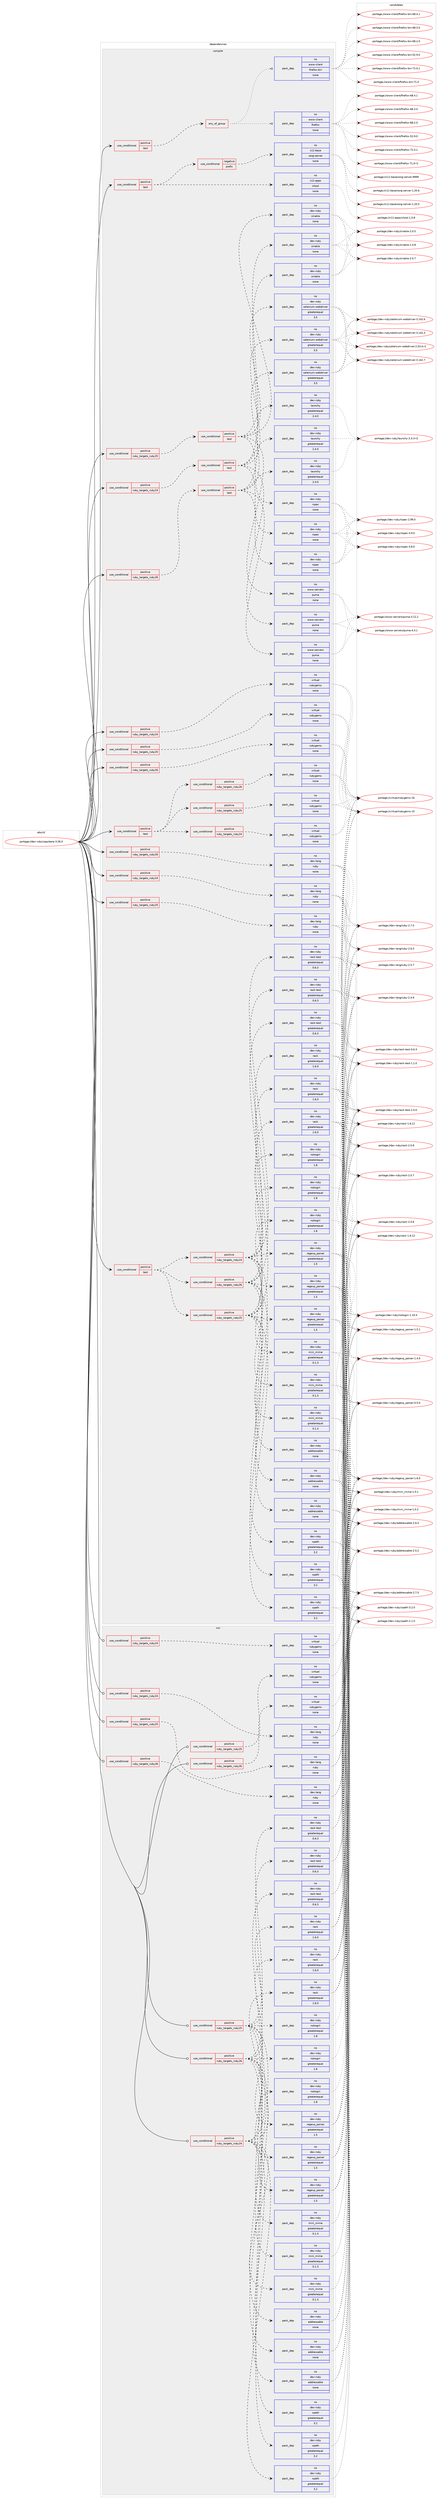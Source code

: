 digraph prolog {

# *************
# Graph options
# *************

newrank=true;
concentrate=true;
compound=true;
graph [rankdir=LR,fontname=Helvetica,fontsize=10,ranksep=1.5];#, ranksep=2.5, nodesep=0.2];
edge  [arrowhead=vee];
node  [fontname=Helvetica,fontsize=10];

# **********
# The ebuild
# **********

subgraph cluster_leftcol {
color=gray;
label=<<i>ebuild</i>>;
id [label="portage://dev-ruby/capybara-3.26.0", color=red, width=4, href="../dev-ruby/capybara-3.26.0.svg"];
}

# ****************
# The dependencies
# ****************

subgraph cluster_midcol {
color=gray;
label=<<i>dependencies</i>>;
subgraph cluster_compile {
fillcolor="#eeeeee";
style=filled;
label=<<i>compile</i>>;
subgraph cond91488 {
dependency364154 [label=<<TABLE BORDER="0" CELLBORDER="1" CELLSPACING="0" CELLPADDING="4"><TR><TD ROWSPAN="3" CELLPADDING="10">use_conditional</TD></TR><TR><TD>positive</TD></TR><TR><TD>ruby_targets_ruby24</TD></TR></TABLE>>, shape=none, color=red];
subgraph cond91489 {
dependency364155 [label=<<TABLE BORDER="0" CELLBORDER="1" CELLSPACING="0" CELLPADDING="4"><TR><TD ROWSPAN="3" CELLPADDING="10">use_conditional</TD></TR><TR><TD>positive</TD></TR><TR><TD>test</TD></TR></TABLE>>, shape=none, color=red];
subgraph pack267848 {
dependency364156 [label=<<TABLE BORDER="0" CELLBORDER="1" CELLSPACING="0" CELLPADDING="4" WIDTH="220"><TR><TD ROWSPAN="6" CELLPADDING="30">pack_dep</TD></TR><TR><TD WIDTH="110">no</TD></TR><TR><TD>dev-ruby</TD></TR><TR><TD>rspec</TD></TR><TR><TD>none</TD></TR><TR><TD></TD></TR></TABLE>>, shape=none, color=blue];
}
dependency364155:e -> dependency364156:w [weight=20,style="dashed",arrowhead="vee"];
subgraph pack267849 {
dependency364157 [label=<<TABLE BORDER="0" CELLBORDER="1" CELLSPACING="0" CELLPADDING="4" WIDTH="220"><TR><TD ROWSPAN="6" CELLPADDING="30">pack_dep</TD></TR><TR><TD WIDTH="110">no</TD></TR><TR><TD>dev-ruby</TD></TR><TR><TD>launchy</TD></TR><TR><TD>greaterequal</TD></TR><TR><TD>2.4.0</TD></TR></TABLE>>, shape=none, color=blue];
}
dependency364155:e -> dependency364157:w [weight=20,style="dashed",arrowhead="vee"];
subgraph pack267850 {
dependency364158 [label=<<TABLE BORDER="0" CELLBORDER="1" CELLSPACING="0" CELLPADDING="4" WIDTH="220"><TR><TD ROWSPAN="6" CELLPADDING="30">pack_dep</TD></TR><TR><TD WIDTH="110">no</TD></TR><TR><TD>dev-ruby</TD></TR><TR><TD>selenium-webdriver</TD></TR><TR><TD>greaterequal</TD></TR><TR><TD>3.5</TD></TR></TABLE>>, shape=none, color=blue];
}
dependency364155:e -> dependency364158:w [weight=20,style="dashed",arrowhead="vee"];
subgraph pack267851 {
dependency364159 [label=<<TABLE BORDER="0" CELLBORDER="1" CELLSPACING="0" CELLPADDING="4" WIDTH="220"><TR><TD ROWSPAN="6" CELLPADDING="30">pack_dep</TD></TR><TR><TD WIDTH="110">no</TD></TR><TR><TD>dev-ruby</TD></TR><TR><TD>sinatra</TD></TR><TR><TD>none</TD></TR><TR><TD></TD></TR></TABLE>>, shape=none, color=blue];
}
dependency364155:e -> dependency364159:w [weight=20,style="dashed",arrowhead="vee"];
subgraph pack267852 {
dependency364160 [label=<<TABLE BORDER="0" CELLBORDER="1" CELLSPACING="0" CELLPADDING="4" WIDTH="220"><TR><TD ROWSPAN="6" CELLPADDING="30">pack_dep</TD></TR><TR><TD WIDTH="110">no</TD></TR><TR><TD>www-servers</TD></TR><TR><TD>puma</TD></TR><TR><TD>none</TD></TR><TR><TD></TD></TR></TABLE>>, shape=none, color=blue];
}
dependency364155:e -> dependency364160:w [weight=20,style="dashed",arrowhead="vee"];
}
dependency364154:e -> dependency364155:w [weight=20,style="dashed",arrowhead="vee"];
}
id:e -> dependency364154:w [weight=20,style="solid",arrowhead="vee"];
subgraph cond91490 {
dependency364161 [label=<<TABLE BORDER="0" CELLBORDER="1" CELLSPACING="0" CELLPADDING="4"><TR><TD ROWSPAN="3" CELLPADDING="10">use_conditional</TD></TR><TR><TD>positive</TD></TR><TR><TD>ruby_targets_ruby24</TD></TR></TABLE>>, shape=none, color=red];
subgraph pack267853 {
dependency364162 [label=<<TABLE BORDER="0" CELLBORDER="1" CELLSPACING="0" CELLPADDING="4" WIDTH="220"><TR><TD ROWSPAN="6" CELLPADDING="30">pack_dep</TD></TR><TR><TD WIDTH="110">no</TD></TR><TR><TD>dev-lang</TD></TR><TR><TD>ruby</TD></TR><TR><TD>none</TD></TR><TR><TD></TD></TR></TABLE>>, shape=none, color=blue];
}
dependency364161:e -> dependency364162:w [weight=20,style="dashed",arrowhead="vee"];
}
id:e -> dependency364161:w [weight=20,style="solid",arrowhead="vee"];
subgraph cond91491 {
dependency364163 [label=<<TABLE BORDER="0" CELLBORDER="1" CELLSPACING="0" CELLPADDING="4"><TR><TD ROWSPAN="3" CELLPADDING="10">use_conditional</TD></TR><TR><TD>positive</TD></TR><TR><TD>ruby_targets_ruby24</TD></TR></TABLE>>, shape=none, color=red];
subgraph pack267854 {
dependency364164 [label=<<TABLE BORDER="0" CELLBORDER="1" CELLSPACING="0" CELLPADDING="4" WIDTH="220"><TR><TD ROWSPAN="6" CELLPADDING="30">pack_dep</TD></TR><TR><TD WIDTH="110">no</TD></TR><TR><TD>virtual</TD></TR><TR><TD>rubygems</TD></TR><TR><TD>none</TD></TR><TR><TD></TD></TR></TABLE>>, shape=none, color=blue];
}
dependency364163:e -> dependency364164:w [weight=20,style="dashed",arrowhead="vee"];
}
id:e -> dependency364163:w [weight=20,style="solid",arrowhead="vee"];
subgraph cond91492 {
dependency364165 [label=<<TABLE BORDER="0" CELLBORDER="1" CELLSPACING="0" CELLPADDING="4"><TR><TD ROWSPAN="3" CELLPADDING="10">use_conditional</TD></TR><TR><TD>positive</TD></TR><TR><TD>ruby_targets_ruby25</TD></TR></TABLE>>, shape=none, color=red];
subgraph cond91493 {
dependency364166 [label=<<TABLE BORDER="0" CELLBORDER="1" CELLSPACING="0" CELLPADDING="4"><TR><TD ROWSPAN="3" CELLPADDING="10">use_conditional</TD></TR><TR><TD>positive</TD></TR><TR><TD>test</TD></TR></TABLE>>, shape=none, color=red];
subgraph pack267855 {
dependency364167 [label=<<TABLE BORDER="0" CELLBORDER="1" CELLSPACING="0" CELLPADDING="4" WIDTH="220"><TR><TD ROWSPAN="6" CELLPADDING="30">pack_dep</TD></TR><TR><TD WIDTH="110">no</TD></TR><TR><TD>dev-ruby</TD></TR><TR><TD>rspec</TD></TR><TR><TD>none</TD></TR><TR><TD></TD></TR></TABLE>>, shape=none, color=blue];
}
dependency364166:e -> dependency364167:w [weight=20,style="dashed",arrowhead="vee"];
subgraph pack267856 {
dependency364168 [label=<<TABLE BORDER="0" CELLBORDER="1" CELLSPACING="0" CELLPADDING="4" WIDTH="220"><TR><TD ROWSPAN="6" CELLPADDING="30">pack_dep</TD></TR><TR><TD WIDTH="110">no</TD></TR><TR><TD>dev-ruby</TD></TR><TR><TD>launchy</TD></TR><TR><TD>greaterequal</TD></TR><TR><TD>2.4.0</TD></TR></TABLE>>, shape=none, color=blue];
}
dependency364166:e -> dependency364168:w [weight=20,style="dashed",arrowhead="vee"];
subgraph pack267857 {
dependency364169 [label=<<TABLE BORDER="0" CELLBORDER="1" CELLSPACING="0" CELLPADDING="4" WIDTH="220"><TR><TD ROWSPAN="6" CELLPADDING="30">pack_dep</TD></TR><TR><TD WIDTH="110">no</TD></TR><TR><TD>dev-ruby</TD></TR><TR><TD>selenium-webdriver</TD></TR><TR><TD>greaterequal</TD></TR><TR><TD>3.5</TD></TR></TABLE>>, shape=none, color=blue];
}
dependency364166:e -> dependency364169:w [weight=20,style="dashed",arrowhead="vee"];
subgraph pack267858 {
dependency364170 [label=<<TABLE BORDER="0" CELLBORDER="1" CELLSPACING="0" CELLPADDING="4" WIDTH="220"><TR><TD ROWSPAN="6" CELLPADDING="30">pack_dep</TD></TR><TR><TD WIDTH="110">no</TD></TR><TR><TD>dev-ruby</TD></TR><TR><TD>sinatra</TD></TR><TR><TD>none</TD></TR><TR><TD></TD></TR></TABLE>>, shape=none, color=blue];
}
dependency364166:e -> dependency364170:w [weight=20,style="dashed",arrowhead="vee"];
subgraph pack267859 {
dependency364171 [label=<<TABLE BORDER="0" CELLBORDER="1" CELLSPACING="0" CELLPADDING="4" WIDTH="220"><TR><TD ROWSPAN="6" CELLPADDING="30">pack_dep</TD></TR><TR><TD WIDTH="110">no</TD></TR><TR><TD>www-servers</TD></TR><TR><TD>puma</TD></TR><TR><TD>none</TD></TR><TR><TD></TD></TR></TABLE>>, shape=none, color=blue];
}
dependency364166:e -> dependency364171:w [weight=20,style="dashed",arrowhead="vee"];
}
dependency364165:e -> dependency364166:w [weight=20,style="dashed",arrowhead="vee"];
}
id:e -> dependency364165:w [weight=20,style="solid",arrowhead="vee"];
subgraph cond91494 {
dependency364172 [label=<<TABLE BORDER="0" CELLBORDER="1" CELLSPACING="0" CELLPADDING="4"><TR><TD ROWSPAN="3" CELLPADDING="10">use_conditional</TD></TR><TR><TD>positive</TD></TR><TR><TD>ruby_targets_ruby25</TD></TR></TABLE>>, shape=none, color=red];
subgraph pack267860 {
dependency364173 [label=<<TABLE BORDER="0" CELLBORDER="1" CELLSPACING="0" CELLPADDING="4" WIDTH="220"><TR><TD ROWSPAN="6" CELLPADDING="30">pack_dep</TD></TR><TR><TD WIDTH="110">no</TD></TR><TR><TD>dev-lang</TD></TR><TR><TD>ruby</TD></TR><TR><TD>none</TD></TR><TR><TD></TD></TR></TABLE>>, shape=none, color=blue];
}
dependency364172:e -> dependency364173:w [weight=20,style="dashed",arrowhead="vee"];
}
id:e -> dependency364172:w [weight=20,style="solid",arrowhead="vee"];
subgraph cond91495 {
dependency364174 [label=<<TABLE BORDER="0" CELLBORDER="1" CELLSPACING="0" CELLPADDING="4"><TR><TD ROWSPAN="3" CELLPADDING="10">use_conditional</TD></TR><TR><TD>positive</TD></TR><TR><TD>ruby_targets_ruby25</TD></TR></TABLE>>, shape=none, color=red];
subgraph pack267861 {
dependency364175 [label=<<TABLE BORDER="0" CELLBORDER="1" CELLSPACING="0" CELLPADDING="4" WIDTH="220"><TR><TD ROWSPAN="6" CELLPADDING="30">pack_dep</TD></TR><TR><TD WIDTH="110">no</TD></TR><TR><TD>virtual</TD></TR><TR><TD>rubygems</TD></TR><TR><TD>none</TD></TR><TR><TD></TD></TR></TABLE>>, shape=none, color=blue];
}
dependency364174:e -> dependency364175:w [weight=20,style="dashed",arrowhead="vee"];
}
id:e -> dependency364174:w [weight=20,style="solid",arrowhead="vee"];
subgraph cond91496 {
dependency364176 [label=<<TABLE BORDER="0" CELLBORDER="1" CELLSPACING="0" CELLPADDING="4"><TR><TD ROWSPAN="3" CELLPADDING="10">use_conditional</TD></TR><TR><TD>positive</TD></TR><TR><TD>ruby_targets_ruby26</TD></TR></TABLE>>, shape=none, color=red];
subgraph cond91497 {
dependency364177 [label=<<TABLE BORDER="0" CELLBORDER="1" CELLSPACING="0" CELLPADDING="4"><TR><TD ROWSPAN="3" CELLPADDING="10">use_conditional</TD></TR><TR><TD>positive</TD></TR><TR><TD>test</TD></TR></TABLE>>, shape=none, color=red];
subgraph pack267862 {
dependency364178 [label=<<TABLE BORDER="0" CELLBORDER="1" CELLSPACING="0" CELLPADDING="4" WIDTH="220"><TR><TD ROWSPAN="6" CELLPADDING="30">pack_dep</TD></TR><TR><TD WIDTH="110">no</TD></TR><TR><TD>dev-ruby</TD></TR><TR><TD>rspec</TD></TR><TR><TD>none</TD></TR><TR><TD></TD></TR></TABLE>>, shape=none, color=blue];
}
dependency364177:e -> dependency364178:w [weight=20,style="dashed",arrowhead="vee"];
subgraph pack267863 {
dependency364179 [label=<<TABLE BORDER="0" CELLBORDER="1" CELLSPACING="0" CELLPADDING="4" WIDTH="220"><TR><TD ROWSPAN="6" CELLPADDING="30">pack_dep</TD></TR><TR><TD WIDTH="110">no</TD></TR><TR><TD>dev-ruby</TD></TR><TR><TD>launchy</TD></TR><TR><TD>greaterequal</TD></TR><TR><TD>2.4.0</TD></TR></TABLE>>, shape=none, color=blue];
}
dependency364177:e -> dependency364179:w [weight=20,style="dashed",arrowhead="vee"];
subgraph pack267864 {
dependency364180 [label=<<TABLE BORDER="0" CELLBORDER="1" CELLSPACING="0" CELLPADDING="4" WIDTH="220"><TR><TD ROWSPAN="6" CELLPADDING="30">pack_dep</TD></TR><TR><TD WIDTH="110">no</TD></TR><TR><TD>dev-ruby</TD></TR><TR><TD>selenium-webdriver</TD></TR><TR><TD>greaterequal</TD></TR><TR><TD>3.5</TD></TR></TABLE>>, shape=none, color=blue];
}
dependency364177:e -> dependency364180:w [weight=20,style="dashed",arrowhead="vee"];
subgraph pack267865 {
dependency364181 [label=<<TABLE BORDER="0" CELLBORDER="1" CELLSPACING="0" CELLPADDING="4" WIDTH="220"><TR><TD ROWSPAN="6" CELLPADDING="30">pack_dep</TD></TR><TR><TD WIDTH="110">no</TD></TR><TR><TD>dev-ruby</TD></TR><TR><TD>sinatra</TD></TR><TR><TD>none</TD></TR><TR><TD></TD></TR></TABLE>>, shape=none, color=blue];
}
dependency364177:e -> dependency364181:w [weight=20,style="dashed",arrowhead="vee"];
subgraph pack267866 {
dependency364182 [label=<<TABLE BORDER="0" CELLBORDER="1" CELLSPACING="0" CELLPADDING="4" WIDTH="220"><TR><TD ROWSPAN="6" CELLPADDING="30">pack_dep</TD></TR><TR><TD WIDTH="110">no</TD></TR><TR><TD>www-servers</TD></TR><TR><TD>puma</TD></TR><TR><TD>none</TD></TR><TR><TD></TD></TR></TABLE>>, shape=none, color=blue];
}
dependency364177:e -> dependency364182:w [weight=20,style="dashed",arrowhead="vee"];
}
dependency364176:e -> dependency364177:w [weight=20,style="dashed",arrowhead="vee"];
}
id:e -> dependency364176:w [weight=20,style="solid",arrowhead="vee"];
subgraph cond91498 {
dependency364183 [label=<<TABLE BORDER="0" CELLBORDER="1" CELLSPACING="0" CELLPADDING="4"><TR><TD ROWSPAN="3" CELLPADDING="10">use_conditional</TD></TR><TR><TD>positive</TD></TR><TR><TD>ruby_targets_ruby26</TD></TR></TABLE>>, shape=none, color=red];
subgraph pack267867 {
dependency364184 [label=<<TABLE BORDER="0" CELLBORDER="1" CELLSPACING="0" CELLPADDING="4" WIDTH="220"><TR><TD ROWSPAN="6" CELLPADDING="30">pack_dep</TD></TR><TR><TD WIDTH="110">no</TD></TR><TR><TD>dev-lang</TD></TR><TR><TD>ruby</TD></TR><TR><TD>none</TD></TR><TR><TD></TD></TR></TABLE>>, shape=none, color=blue];
}
dependency364183:e -> dependency364184:w [weight=20,style="dashed",arrowhead="vee"];
}
id:e -> dependency364183:w [weight=20,style="solid",arrowhead="vee"];
subgraph cond91499 {
dependency364185 [label=<<TABLE BORDER="0" CELLBORDER="1" CELLSPACING="0" CELLPADDING="4"><TR><TD ROWSPAN="3" CELLPADDING="10">use_conditional</TD></TR><TR><TD>positive</TD></TR><TR><TD>ruby_targets_ruby26</TD></TR></TABLE>>, shape=none, color=red];
subgraph pack267868 {
dependency364186 [label=<<TABLE BORDER="0" CELLBORDER="1" CELLSPACING="0" CELLPADDING="4" WIDTH="220"><TR><TD ROWSPAN="6" CELLPADDING="30">pack_dep</TD></TR><TR><TD WIDTH="110">no</TD></TR><TR><TD>virtual</TD></TR><TR><TD>rubygems</TD></TR><TR><TD>none</TD></TR><TR><TD></TD></TR></TABLE>>, shape=none, color=blue];
}
dependency364185:e -> dependency364186:w [weight=20,style="dashed",arrowhead="vee"];
}
id:e -> dependency364185:w [weight=20,style="solid",arrowhead="vee"];
subgraph cond91500 {
dependency364187 [label=<<TABLE BORDER="0" CELLBORDER="1" CELLSPACING="0" CELLPADDING="4"><TR><TD ROWSPAN="3" CELLPADDING="10">use_conditional</TD></TR><TR><TD>positive</TD></TR><TR><TD>test</TD></TR></TABLE>>, shape=none, color=red];
subgraph any4614 {
dependency364188 [label=<<TABLE BORDER="0" CELLBORDER="1" CELLSPACING="0" CELLPADDING="4"><TR><TD CELLPADDING="10">any_of_group</TD></TR></TABLE>>, shape=none, color=red];subgraph pack267869 {
dependency364189 [label=<<TABLE BORDER="0" CELLBORDER="1" CELLSPACING="0" CELLPADDING="4" WIDTH="220"><TR><TD ROWSPAN="6" CELLPADDING="30">pack_dep</TD></TR><TR><TD WIDTH="110">no</TD></TR><TR><TD>www-client</TD></TR><TR><TD>firefox</TD></TR><TR><TD>none</TD></TR><TR><TD></TD></TR></TABLE>>, shape=none, color=blue];
}
dependency364188:e -> dependency364189:w [weight=20,style="dotted",arrowhead="oinv"];
subgraph pack267870 {
dependency364190 [label=<<TABLE BORDER="0" CELLBORDER="1" CELLSPACING="0" CELLPADDING="4" WIDTH="220"><TR><TD ROWSPAN="6" CELLPADDING="30">pack_dep</TD></TR><TR><TD WIDTH="110">no</TD></TR><TR><TD>www-client</TD></TR><TR><TD>firefox-bin</TD></TR><TR><TD>none</TD></TR><TR><TD></TD></TR></TABLE>>, shape=none, color=blue];
}
dependency364188:e -> dependency364190:w [weight=20,style="dotted",arrowhead="oinv"];
}
dependency364187:e -> dependency364188:w [weight=20,style="dashed",arrowhead="vee"];
}
id:e -> dependency364187:w [weight=20,style="solid",arrowhead="vee"];
subgraph cond91501 {
dependency364191 [label=<<TABLE BORDER="0" CELLBORDER="1" CELLSPACING="0" CELLPADDING="4"><TR><TD ROWSPAN="3" CELLPADDING="10">use_conditional</TD></TR><TR><TD>positive</TD></TR><TR><TD>test</TD></TR></TABLE>>, shape=none, color=red];
subgraph cond91502 {
dependency364192 [label=<<TABLE BORDER="0" CELLBORDER="1" CELLSPACING="0" CELLPADDING="4"><TR><TD ROWSPAN="3" CELLPADDING="10">use_conditional</TD></TR><TR><TD>negative</TD></TR><TR><TD>prefix</TD></TR></TABLE>>, shape=none, color=red];
subgraph pack267871 {
dependency364193 [label=<<TABLE BORDER="0" CELLBORDER="1" CELLSPACING="0" CELLPADDING="4" WIDTH="220"><TR><TD ROWSPAN="6" CELLPADDING="30">pack_dep</TD></TR><TR><TD WIDTH="110">no</TD></TR><TR><TD>x11-base</TD></TR><TR><TD>xorg-server</TD></TR><TR><TD>none</TD></TR><TR><TD></TD></TR></TABLE>>, shape=none, color=blue];
}
dependency364192:e -> dependency364193:w [weight=20,style="dashed",arrowhead="vee"];
}
dependency364191:e -> dependency364192:w [weight=20,style="dashed",arrowhead="vee"];
subgraph pack267872 {
dependency364194 [label=<<TABLE BORDER="0" CELLBORDER="1" CELLSPACING="0" CELLPADDING="4" WIDTH="220"><TR><TD ROWSPAN="6" CELLPADDING="30">pack_dep</TD></TR><TR><TD WIDTH="110">no</TD></TR><TR><TD>x11-apps</TD></TR><TR><TD>xhost</TD></TR><TR><TD>none</TD></TR><TR><TD></TD></TR></TABLE>>, shape=none, color=blue];
}
dependency364191:e -> dependency364194:w [weight=20,style="dashed",arrowhead="vee"];
}
id:e -> dependency364191:w [weight=20,style="solid",arrowhead="vee"];
subgraph cond91503 {
dependency364195 [label=<<TABLE BORDER="0" CELLBORDER="1" CELLSPACING="0" CELLPADDING="4"><TR><TD ROWSPAN="3" CELLPADDING="10">use_conditional</TD></TR><TR><TD>positive</TD></TR><TR><TD>test</TD></TR></TABLE>>, shape=none, color=red];
subgraph cond91504 {
dependency364196 [label=<<TABLE BORDER="0" CELLBORDER="1" CELLSPACING="0" CELLPADDING="4"><TR><TD ROWSPAN="3" CELLPADDING="10">use_conditional</TD></TR><TR><TD>positive</TD></TR><TR><TD>ruby_targets_ruby24</TD></TR></TABLE>>, shape=none, color=red];
subgraph pack267873 {
dependency364197 [label=<<TABLE BORDER="0" CELLBORDER="1" CELLSPACING="0" CELLPADDING="4" WIDTH="220"><TR><TD ROWSPAN="6" CELLPADDING="30">pack_dep</TD></TR><TR><TD WIDTH="110">no</TD></TR><TR><TD>dev-ruby</TD></TR><TR><TD>addressable</TD></TR><TR><TD>none</TD></TR><TR><TD></TD></TR></TABLE>>, shape=none, color=blue];
}
dependency364196:e -> dependency364197:w [weight=20,style="dashed",arrowhead="vee"];
subgraph pack267874 {
dependency364198 [label=<<TABLE BORDER="0" CELLBORDER="1" CELLSPACING="0" CELLPADDING="4" WIDTH="220"><TR><TD ROWSPAN="6" CELLPADDING="30">pack_dep</TD></TR><TR><TD WIDTH="110">no</TD></TR><TR><TD>dev-ruby</TD></TR><TR><TD>mini_mime</TD></TR><TR><TD>greaterequal</TD></TR><TR><TD>0.1.3</TD></TR></TABLE>>, shape=none, color=blue];
}
dependency364196:e -> dependency364198:w [weight=20,style="dashed",arrowhead="vee"];
subgraph pack267875 {
dependency364199 [label=<<TABLE BORDER="0" CELLBORDER="1" CELLSPACING="0" CELLPADDING="4" WIDTH="220"><TR><TD ROWSPAN="6" CELLPADDING="30">pack_dep</TD></TR><TR><TD WIDTH="110">no</TD></TR><TR><TD>dev-ruby</TD></TR><TR><TD>nokogiri</TD></TR><TR><TD>greaterequal</TD></TR><TR><TD>1.8</TD></TR></TABLE>>, shape=none, color=blue];
}
dependency364196:e -> dependency364199:w [weight=20,style="dashed",arrowhead="vee"];
subgraph pack267876 {
dependency364200 [label=<<TABLE BORDER="0" CELLBORDER="1" CELLSPACING="0" CELLPADDING="4" WIDTH="220"><TR><TD ROWSPAN="6" CELLPADDING="30">pack_dep</TD></TR><TR><TD WIDTH="110">no</TD></TR><TR><TD>dev-ruby</TD></TR><TR><TD>rack</TD></TR><TR><TD>greaterequal</TD></TR><TR><TD>1.6.0</TD></TR></TABLE>>, shape=none, color=blue];
}
dependency364196:e -> dependency364200:w [weight=20,style="dashed",arrowhead="vee"];
subgraph pack267877 {
dependency364201 [label=<<TABLE BORDER="0" CELLBORDER="1" CELLSPACING="0" CELLPADDING="4" WIDTH="220"><TR><TD ROWSPAN="6" CELLPADDING="30">pack_dep</TD></TR><TR><TD WIDTH="110">no</TD></TR><TR><TD>dev-ruby</TD></TR><TR><TD>rack-test</TD></TR><TR><TD>greaterequal</TD></TR><TR><TD>0.6.3</TD></TR></TABLE>>, shape=none, color=blue];
}
dependency364196:e -> dependency364201:w [weight=20,style="dashed",arrowhead="vee"];
subgraph pack267878 {
dependency364202 [label=<<TABLE BORDER="0" CELLBORDER="1" CELLSPACING="0" CELLPADDING="4" WIDTH="220"><TR><TD ROWSPAN="6" CELLPADDING="30">pack_dep</TD></TR><TR><TD WIDTH="110">no</TD></TR><TR><TD>dev-ruby</TD></TR><TR><TD>regexp_parser</TD></TR><TR><TD>greaterequal</TD></TR><TR><TD>1.5</TD></TR></TABLE>>, shape=none, color=blue];
}
dependency364196:e -> dependency364202:w [weight=20,style="dashed",arrowhead="vee"];
subgraph pack267879 {
dependency364203 [label=<<TABLE BORDER="0" CELLBORDER="1" CELLSPACING="0" CELLPADDING="4" WIDTH="220"><TR><TD ROWSPAN="6" CELLPADDING="30">pack_dep</TD></TR><TR><TD WIDTH="110">no</TD></TR><TR><TD>dev-ruby</TD></TR><TR><TD>xpath</TD></TR><TR><TD>greaterequal</TD></TR><TR><TD>3.2</TD></TR></TABLE>>, shape=none, color=blue];
}
dependency364196:e -> dependency364203:w [weight=20,style="dashed",arrowhead="vee"];
}
dependency364195:e -> dependency364196:w [weight=20,style="dashed",arrowhead="vee"];
subgraph cond91505 {
dependency364204 [label=<<TABLE BORDER="0" CELLBORDER="1" CELLSPACING="0" CELLPADDING="4"><TR><TD ROWSPAN="3" CELLPADDING="10">use_conditional</TD></TR><TR><TD>positive</TD></TR><TR><TD>ruby_targets_ruby25</TD></TR></TABLE>>, shape=none, color=red];
subgraph pack267880 {
dependency364205 [label=<<TABLE BORDER="0" CELLBORDER="1" CELLSPACING="0" CELLPADDING="4" WIDTH="220"><TR><TD ROWSPAN="6" CELLPADDING="30">pack_dep</TD></TR><TR><TD WIDTH="110">no</TD></TR><TR><TD>dev-ruby</TD></TR><TR><TD>addressable</TD></TR><TR><TD>none</TD></TR><TR><TD></TD></TR></TABLE>>, shape=none, color=blue];
}
dependency364204:e -> dependency364205:w [weight=20,style="dashed",arrowhead="vee"];
subgraph pack267881 {
dependency364206 [label=<<TABLE BORDER="0" CELLBORDER="1" CELLSPACING="0" CELLPADDING="4" WIDTH="220"><TR><TD ROWSPAN="6" CELLPADDING="30">pack_dep</TD></TR><TR><TD WIDTH="110">no</TD></TR><TR><TD>dev-ruby</TD></TR><TR><TD>mini_mime</TD></TR><TR><TD>greaterequal</TD></TR><TR><TD>0.1.3</TD></TR></TABLE>>, shape=none, color=blue];
}
dependency364204:e -> dependency364206:w [weight=20,style="dashed",arrowhead="vee"];
subgraph pack267882 {
dependency364207 [label=<<TABLE BORDER="0" CELLBORDER="1" CELLSPACING="0" CELLPADDING="4" WIDTH="220"><TR><TD ROWSPAN="6" CELLPADDING="30">pack_dep</TD></TR><TR><TD WIDTH="110">no</TD></TR><TR><TD>dev-ruby</TD></TR><TR><TD>nokogiri</TD></TR><TR><TD>greaterequal</TD></TR><TR><TD>1.8</TD></TR></TABLE>>, shape=none, color=blue];
}
dependency364204:e -> dependency364207:w [weight=20,style="dashed",arrowhead="vee"];
subgraph pack267883 {
dependency364208 [label=<<TABLE BORDER="0" CELLBORDER="1" CELLSPACING="0" CELLPADDING="4" WIDTH="220"><TR><TD ROWSPAN="6" CELLPADDING="30">pack_dep</TD></TR><TR><TD WIDTH="110">no</TD></TR><TR><TD>dev-ruby</TD></TR><TR><TD>rack</TD></TR><TR><TD>greaterequal</TD></TR><TR><TD>1.6.0</TD></TR></TABLE>>, shape=none, color=blue];
}
dependency364204:e -> dependency364208:w [weight=20,style="dashed",arrowhead="vee"];
subgraph pack267884 {
dependency364209 [label=<<TABLE BORDER="0" CELLBORDER="1" CELLSPACING="0" CELLPADDING="4" WIDTH="220"><TR><TD ROWSPAN="6" CELLPADDING="30">pack_dep</TD></TR><TR><TD WIDTH="110">no</TD></TR><TR><TD>dev-ruby</TD></TR><TR><TD>rack-test</TD></TR><TR><TD>greaterequal</TD></TR><TR><TD>0.6.3</TD></TR></TABLE>>, shape=none, color=blue];
}
dependency364204:e -> dependency364209:w [weight=20,style="dashed",arrowhead="vee"];
subgraph pack267885 {
dependency364210 [label=<<TABLE BORDER="0" CELLBORDER="1" CELLSPACING="0" CELLPADDING="4" WIDTH="220"><TR><TD ROWSPAN="6" CELLPADDING="30">pack_dep</TD></TR><TR><TD WIDTH="110">no</TD></TR><TR><TD>dev-ruby</TD></TR><TR><TD>regexp_parser</TD></TR><TR><TD>greaterequal</TD></TR><TR><TD>1.5</TD></TR></TABLE>>, shape=none, color=blue];
}
dependency364204:e -> dependency364210:w [weight=20,style="dashed",arrowhead="vee"];
subgraph pack267886 {
dependency364211 [label=<<TABLE BORDER="0" CELLBORDER="1" CELLSPACING="0" CELLPADDING="4" WIDTH="220"><TR><TD ROWSPAN="6" CELLPADDING="30">pack_dep</TD></TR><TR><TD WIDTH="110">no</TD></TR><TR><TD>dev-ruby</TD></TR><TR><TD>xpath</TD></TR><TR><TD>greaterequal</TD></TR><TR><TD>3.2</TD></TR></TABLE>>, shape=none, color=blue];
}
dependency364204:e -> dependency364211:w [weight=20,style="dashed",arrowhead="vee"];
}
dependency364195:e -> dependency364204:w [weight=20,style="dashed",arrowhead="vee"];
subgraph cond91506 {
dependency364212 [label=<<TABLE BORDER="0" CELLBORDER="1" CELLSPACING="0" CELLPADDING="4"><TR><TD ROWSPAN="3" CELLPADDING="10">use_conditional</TD></TR><TR><TD>positive</TD></TR><TR><TD>ruby_targets_ruby26</TD></TR></TABLE>>, shape=none, color=red];
subgraph pack267887 {
dependency364213 [label=<<TABLE BORDER="0" CELLBORDER="1" CELLSPACING="0" CELLPADDING="4" WIDTH="220"><TR><TD ROWSPAN="6" CELLPADDING="30">pack_dep</TD></TR><TR><TD WIDTH="110">no</TD></TR><TR><TD>dev-ruby</TD></TR><TR><TD>addressable</TD></TR><TR><TD>none</TD></TR><TR><TD></TD></TR></TABLE>>, shape=none, color=blue];
}
dependency364212:e -> dependency364213:w [weight=20,style="dashed",arrowhead="vee"];
subgraph pack267888 {
dependency364214 [label=<<TABLE BORDER="0" CELLBORDER="1" CELLSPACING="0" CELLPADDING="4" WIDTH="220"><TR><TD ROWSPAN="6" CELLPADDING="30">pack_dep</TD></TR><TR><TD WIDTH="110">no</TD></TR><TR><TD>dev-ruby</TD></TR><TR><TD>mini_mime</TD></TR><TR><TD>greaterequal</TD></TR><TR><TD>0.1.3</TD></TR></TABLE>>, shape=none, color=blue];
}
dependency364212:e -> dependency364214:w [weight=20,style="dashed",arrowhead="vee"];
subgraph pack267889 {
dependency364215 [label=<<TABLE BORDER="0" CELLBORDER="1" CELLSPACING="0" CELLPADDING="4" WIDTH="220"><TR><TD ROWSPAN="6" CELLPADDING="30">pack_dep</TD></TR><TR><TD WIDTH="110">no</TD></TR><TR><TD>dev-ruby</TD></TR><TR><TD>nokogiri</TD></TR><TR><TD>greaterequal</TD></TR><TR><TD>1.8</TD></TR></TABLE>>, shape=none, color=blue];
}
dependency364212:e -> dependency364215:w [weight=20,style="dashed",arrowhead="vee"];
subgraph pack267890 {
dependency364216 [label=<<TABLE BORDER="0" CELLBORDER="1" CELLSPACING="0" CELLPADDING="4" WIDTH="220"><TR><TD ROWSPAN="6" CELLPADDING="30">pack_dep</TD></TR><TR><TD WIDTH="110">no</TD></TR><TR><TD>dev-ruby</TD></TR><TR><TD>rack</TD></TR><TR><TD>greaterequal</TD></TR><TR><TD>1.6.0</TD></TR></TABLE>>, shape=none, color=blue];
}
dependency364212:e -> dependency364216:w [weight=20,style="dashed",arrowhead="vee"];
subgraph pack267891 {
dependency364217 [label=<<TABLE BORDER="0" CELLBORDER="1" CELLSPACING="0" CELLPADDING="4" WIDTH="220"><TR><TD ROWSPAN="6" CELLPADDING="30">pack_dep</TD></TR><TR><TD WIDTH="110">no</TD></TR><TR><TD>dev-ruby</TD></TR><TR><TD>rack-test</TD></TR><TR><TD>greaterequal</TD></TR><TR><TD>0.6.3</TD></TR></TABLE>>, shape=none, color=blue];
}
dependency364212:e -> dependency364217:w [weight=20,style="dashed",arrowhead="vee"];
subgraph pack267892 {
dependency364218 [label=<<TABLE BORDER="0" CELLBORDER="1" CELLSPACING="0" CELLPADDING="4" WIDTH="220"><TR><TD ROWSPAN="6" CELLPADDING="30">pack_dep</TD></TR><TR><TD WIDTH="110">no</TD></TR><TR><TD>dev-ruby</TD></TR><TR><TD>regexp_parser</TD></TR><TR><TD>greaterequal</TD></TR><TR><TD>1.5</TD></TR></TABLE>>, shape=none, color=blue];
}
dependency364212:e -> dependency364218:w [weight=20,style="dashed",arrowhead="vee"];
subgraph pack267893 {
dependency364219 [label=<<TABLE BORDER="0" CELLBORDER="1" CELLSPACING="0" CELLPADDING="4" WIDTH="220"><TR><TD ROWSPAN="6" CELLPADDING="30">pack_dep</TD></TR><TR><TD WIDTH="110">no</TD></TR><TR><TD>dev-ruby</TD></TR><TR><TD>xpath</TD></TR><TR><TD>greaterequal</TD></TR><TR><TD>3.2</TD></TR></TABLE>>, shape=none, color=blue];
}
dependency364212:e -> dependency364219:w [weight=20,style="dashed",arrowhead="vee"];
}
dependency364195:e -> dependency364212:w [weight=20,style="dashed",arrowhead="vee"];
}
id:e -> dependency364195:w [weight=20,style="solid",arrowhead="vee"];
subgraph cond91507 {
dependency364220 [label=<<TABLE BORDER="0" CELLBORDER="1" CELLSPACING="0" CELLPADDING="4"><TR><TD ROWSPAN="3" CELLPADDING="10">use_conditional</TD></TR><TR><TD>positive</TD></TR><TR><TD>test</TD></TR></TABLE>>, shape=none, color=red];
subgraph cond91508 {
dependency364221 [label=<<TABLE BORDER="0" CELLBORDER="1" CELLSPACING="0" CELLPADDING="4"><TR><TD ROWSPAN="3" CELLPADDING="10">use_conditional</TD></TR><TR><TD>positive</TD></TR><TR><TD>ruby_targets_ruby24</TD></TR></TABLE>>, shape=none, color=red];
subgraph pack267894 {
dependency364222 [label=<<TABLE BORDER="0" CELLBORDER="1" CELLSPACING="0" CELLPADDING="4" WIDTH="220"><TR><TD ROWSPAN="6" CELLPADDING="30">pack_dep</TD></TR><TR><TD WIDTH="110">no</TD></TR><TR><TD>virtual</TD></TR><TR><TD>rubygems</TD></TR><TR><TD>none</TD></TR><TR><TD></TD></TR></TABLE>>, shape=none, color=blue];
}
dependency364221:e -> dependency364222:w [weight=20,style="dashed",arrowhead="vee"];
}
dependency364220:e -> dependency364221:w [weight=20,style="dashed",arrowhead="vee"];
subgraph cond91509 {
dependency364223 [label=<<TABLE BORDER="0" CELLBORDER="1" CELLSPACING="0" CELLPADDING="4"><TR><TD ROWSPAN="3" CELLPADDING="10">use_conditional</TD></TR><TR><TD>positive</TD></TR><TR><TD>ruby_targets_ruby25</TD></TR></TABLE>>, shape=none, color=red];
subgraph pack267895 {
dependency364224 [label=<<TABLE BORDER="0" CELLBORDER="1" CELLSPACING="0" CELLPADDING="4" WIDTH="220"><TR><TD ROWSPAN="6" CELLPADDING="30">pack_dep</TD></TR><TR><TD WIDTH="110">no</TD></TR><TR><TD>virtual</TD></TR><TR><TD>rubygems</TD></TR><TR><TD>none</TD></TR><TR><TD></TD></TR></TABLE>>, shape=none, color=blue];
}
dependency364223:e -> dependency364224:w [weight=20,style="dashed",arrowhead="vee"];
}
dependency364220:e -> dependency364223:w [weight=20,style="dashed",arrowhead="vee"];
subgraph cond91510 {
dependency364225 [label=<<TABLE BORDER="0" CELLBORDER="1" CELLSPACING="0" CELLPADDING="4"><TR><TD ROWSPAN="3" CELLPADDING="10">use_conditional</TD></TR><TR><TD>positive</TD></TR><TR><TD>ruby_targets_ruby26</TD></TR></TABLE>>, shape=none, color=red];
subgraph pack267896 {
dependency364226 [label=<<TABLE BORDER="0" CELLBORDER="1" CELLSPACING="0" CELLPADDING="4" WIDTH="220"><TR><TD ROWSPAN="6" CELLPADDING="30">pack_dep</TD></TR><TR><TD WIDTH="110">no</TD></TR><TR><TD>virtual</TD></TR><TR><TD>rubygems</TD></TR><TR><TD>none</TD></TR><TR><TD></TD></TR></TABLE>>, shape=none, color=blue];
}
dependency364225:e -> dependency364226:w [weight=20,style="dashed",arrowhead="vee"];
}
dependency364220:e -> dependency364225:w [weight=20,style="dashed",arrowhead="vee"];
}
id:e -> dependency364220:w [weight=20,style="solid",arrowhead="vee"];
}
subgraph cluster_compileandrun {
fillcolor="#eeeeee";
style=filled;
label=<<i>compile and run</i>>;
}
subgraph cluster_run {
fillcolor="#eeeeee";
style=filled;
label=<<i>run</i>>;
subgraph cond91511 {
dependency364227 [label=<<TABLE BORDER="0" CELLBORDER="1" CELLSPACING="0" CELLPADDING="4"><TR><TD ROWSPAN="3" CELLPADDING="10">use_conditional</TD></TR><TR><TD>positive</TD></TR><TR><TD>ruby_targets_ruby24</TD></TR></TABLE>>, shape=none, color=red];
subgraph pack267897 {
dependency364228 [label=<<TABLE BORDER="0" CELLBORDER="1" CELLSPACING="0" CELLPADDING="4" WIDTH="220"><TR><TD ROWSPAN="6" CELLPADDING="30">pack_dep</TD></TR><TR><TD WIDTH="110">no</TD></TR><TR><TD>dev-lang</TD></TR><TR><TD>ruby</TD></TR><TR><TD>none</TD></TR><TR><TD></TD></TR></TABLE>>, shape=none, color=blue];
}
dependency364227:e -> dependency364228:w [weight=20,style="dashed",arrowhead="vee"];
}
id:e -> dependency364227:w [weight=20,style="solid",arrowhead="odot"];
subgraph cond91512 {
dependency364229 [label=<<TABLE BORDER="0" CELLBORDER="1" CELLSPACING="0" CELLPADDING="4"><TR><TD ROWSPAN="3" CELLPADDING="10">use_conditional</TD></TR><TR><TD>positive</TD></TR><TR><TD>ruby_targets_ruby24</TD></TR></TABLE>>, shape=none, color=red];
subgraph pack267898 {
dependency364230 [label=<<TABLE BORDER="0" CELLBORDER="1" CELLSPACING="0" CELLPADDING="4" WIDTH="220"><TR><TD ROWSPAN="6" CELLPADDING="30">pack_dep</TD></TR><TR><TD WIDTH="110">no</TD></TR><TR><TD>dev-ruby</TD></TR><TR><TD>addressable</TD></TR><TR><TD>none</TD></TR><TR><TD></TD></TR></TABLE>>, shape=none, color=blue];
}
dependency364229:e -> dependency364230:w [weight=20,style="dashed",arrowhead="vee"];
subgraph pack267899 {
dependency364231 [label=<<TABLE BORDER="0" CELLBORDER="1" CELLSPACING="0" CELLPADDING="4" WIDTH="220"><TR><TD ROWSPAN="6" CELLPADDING="30">pack_dep</TD></TR><TR><TD WIDTH="110">no</TD></TR><TR><TD>dev-ruby</TD></TR><TR><TD>mini_mime</TD></TR><TR><TD>greaterequal</TD></TR><TR><TD>0.1.3</TD></TR></TABLE>>, shape=none, color=blue];
}
dependency364229:e -> dependency364231:w [weight=20,style="dashed",arrowhead="vee"];
subgraph pack267900 {
dependency364232 [label=<<TABLE BORDER="0" CELLBORDER="1" CELLSPACING="0" CELLPADDING="4" WIDTH="220"><TR><TD ROWSPAN="6" CELLPADDING="30">pack_dep</TD></TR><TR><TD WIDTH="110">no</TD></TR><TR><TD>dev-ruby</TD></TR><TR><TD>nokogiri</TD></TR><TR><TD>greaterequal</TD></TR><TR><TD>1.8</TD></TR></TABLE>>, shape=none, color=blue];
}
dependency364229:e -> dependency364232:w [weight=20,style="dashed",arrowhead="vee"];
subgraph pack267901 {
dependency364233 [label=<<TABLE BORDER="0" CELLBORDER="1" CELLSPACING="0" CELLPADDING="4" WIDTH="220"><TR><TD ROWSPAN="6" CELLPADDING="30">pack_dep</TD></TR><TR><TD WIDTH="110">no</TD></TR><TR><TD>dev-ruby</TD></TR><TR><TD>rack</TD></TR><TR><TD>greaterequal</TD></TR><TR><TD>1.6.0</TD></TR></TABLE>>, shape=none, color=blue];
}
dependency364229:e -> dependency364233:w [weight=20,style="dashed",arrowhead="vee"];
subgraph pack267902 {
dependency364234 [label=<<TABLE BORDER="0" CELLBORDER="1" CELLSPACING="0" CELLPADDING="4" WIDTH="220"><TR><TD ROWSPAN="6" CELLPADDING="30">pack_dep</TD></TR><TR><TD WIDTH="110">no</TD></TR><TR><TD>dev-ruby</TD></TR><TR><TD>rack-test</TD></TR><TR><TD>greaterequal</TD></TR><TR><TD>0.6.3</TD></TR></TABLE>>, shape=none, color=blue];
}
dependency364229:e -> dependency364234:w [weight=20,style="dashed",arrowhead="vee"];
subgraph pack267903 {
dependency364235 [label=<<TABLE BORDER="0" CELLBORDER="1" CELLSPACING="0" CELLPADDING="4" WIDTH="220"><TR><TD ROWSPAN="6" CELLPADDING="30">pack_dep</TD></TR><TR><TD WIDTH="110">no</TD></TR><TR><TD>dev-ruby</TD></TR><TR><TD>regexp_parser</TD></TR><TR><TD>greaterequal</TD></TR><TR><TD>1.5</TD></TR></TABLE>>, shape=none, color=blue];
}
dependency364229:e -> dependency364235:w [weight=20,style="dashed",arrowhead="vee"];
subgraph pack267904 {
dependency364236 [label=<<TABLE BORDER="0" CELLBORDER="1" CELLSPACING="0" CELLPADDING="4" WIDTH="220"><TR><TD ROWSPAN="6" CELLPADDING="30">pack_dep</TD></TR><TR><TD WIDTH="110">no</TD></TR><TR><TD>dev-ruby</TD></TR><TR><TD>xpath</TD></TR><TR><TD>greaterequal</TD></TR><TR><TD>3.2</TD></TR></TABLE>>, shape=none, color=blue];
}
dependency364229:e -> dependency364236:w [weight=20,style="dashed",arrowhead="vee"];
}
id:e -> dependency364229:w [weight=20,style="solid",arrowhead="odot"];
subgraph cond91513 {
dependency364237 [label=<<TABLE BORDER="0" CELLBORDER="1" CELLSPACING="0" CELLPADDING="4"><TR><TD ROWSPAN="3" CELLPADDING="10">use_conditional</TD></TR><TR><TD>positive</TD></TR><TR><TD>ruby_targets_ruby24</TD></TR></TABLE>>, shape=none, color=red];
subgraph pack267905 {
dependency364238 [label=<<TABLE BORDER="0" CELLBORDER="1" CELLSPACING="0" CELLPADDING="4" WIDTH="220"><TR><TD ROWSPAN="6" CELLPADDING="30">pack_dep</TD></TR><TR><TD WIDTH="110">no</TD></TR><TR><TD>virtual</TD></TR><TR><TD>rubygems</TD></TR><TR><TD>none</TD></TR><TR><TD></TD></TR></TABLE>>, shape=none, color=blue];
}
dependency364237:e -> dependency364238:w [weight=20,style="dashed",arrowhead="vee"];
}
id:e -> dependency364237:w [weight=20,style="solid",arrowhead="odot"];
subgraph cond91514 {
dependency364239 [label=<<TABLE BORDER="0" CELLBORDER="1" CELLSPACING="0" CELLPADDING="4"><TR><TD ROWSPAN="3" CELLPADDING="10">use_conditional</TD></TR><TR><TD>positive</TD></TR><TR><TD>ruby_targets_ruby25</TD></TR></TABLE>>, shape=none, color=red];
subgraph pack267906 {
dependency364240 [label=<<TABLE BORDER="0" CELLBORDER="1" CELLSPACING="0" CELLPADDING="4" WIDTH="220"><TR><TD ROWSPAN="6" CELLPADDING="30">pack_dep</TD></TR><TR><TD WIDTH="110">no</TD></TR><TR><TD>dev-lang</TD></TR><TR><TD>ruby</TD></TR><TR><TD>none</TD></TR><TR><TD></TD></TR></TABLE>>, shape=none, color=blue];
}
dependency364239:e -> dependency364240:w [weight=20,style="dashed",arrowhead="vee"];
}
id:e -> dependency364239:w [weight=20,style="solid",arrowhead="odot"];
subgraph cond91515 {
dependency364241 [label=<<TABLE BORDER="0" CELLBORDER="1" CELLSPACING="0" CELLPADDING="4"><TR><TD ROWSPAN="3" CELLPADDING="10">use_conditional</TD></TR><TR><TD>positive</TD></TR><TR><TD>ruby_targets_ruby25</TD></TR></TABLE>>, shape=none, color=red];
subgraph pack267907 {
dependency364242 [label=<<TABLE BORDER="0" CELLBORDER="1" CELLSPACING="0" CELLPADDING="4" WIDTH="220"><TR><TD ROWSPAN="6" CELLPADDING="30">pack_dep</TD></TR><TR><TD WIDTH="110">no</TD></TR><TR><TD>dev-ruby</TD></TR><TR><TD>addressable</TD></TR><TR><TD>none</TD></TR><TR><TD></TD></TR></TABLE>>, shape=none, color=blue];
}
dependency364241:e -> dependency364242:w [weight=20,style="dashed",arrowhead="vee"];
subgraph pack267908 {
dependency364243 [label=<<TABLE BORDER="0" CELLBORDER="1" CELLSPACING="0" CELLPADDING="4" WIDTH="220"><TR><TD ROWSPAN="6" CELLPADDING="30">pack_dep</TD></TR><TR><TD WIDTH="110">no</TD></TR><TR><TD>dev-ruby</TD></TR><TR><TD>mini_mime</TD></TR><TR><TD>greaterequal</TD></TR><TR><TD>0.1.3</TD></TR></TABLE>>, shape=none, color=blue];
}
dependency364241:e -> dependency364243:w [weight=20,style="dashed",arrowhead="vee"];
subgraph pack267909 {
dependency364244 [label=<<TABLE BORDER="0" CELLBORDER="1" CELLSPACING="0" CELLPADDING="4" WIDTH="220"><TR><TD ROWSPAN="6" CELLPADDING="30">pack_dep</TD></TR><TR><TD WIDTH="110">no</TD></TR><TR><TD>dev-ruby</TD></TR><TR><TD>nokogiri</TD></TR><TR><TD>greaterequal</TD></TR><TR><TD>1.8</TD></TR></TABLE>>, shape=none, color=blue];
}
dependency364241:e -> dependency364244:w [weight=20,style="dashed",arrowhead="vee"];
subgraph pack267910 {
dependency364245 [label=<<TABLE BORDER="0" CELLBORDER="1" CELLSPACING="0" CELLPADDING="4" WIDTH="220"><TR><TD ROWSPAN="6" CELLPADDING="30">pack_dep</TD></TR><TR><TD WIDTH="110">no</TD></TR><TR><TD>dev-ruby</TD></TR><TR><TD>rack</TD></TR><TR><TD>greaterequal</TD></TR><TR><TD>1.6.0</TD></TR></TABLE>>, shape=none, color=blue];
}
dependency364241:e -> dependency364245:w [weight=20,style="dashed",arrowhead="vee"];
subgraph pack267911 {
dependency364246 [label=<<TABLE BORDER="0" CELLBORDER="1" CELLSPACING="0" CELLPADDING="4" WIDTH="220"><TR><TD ROWSPAN="6" CELLPADDING="30">pack_dep</TD></TR><TR><TD WIDTH="110">no</TD></TR><TR><TD>dev-ruby</TD></TR><TR><TD>rack-test</TD></TR><TR><TD>greaterequal</TD></TR><TR><TD>0.6.3</TD></TR></TABLE>>, shape=none, color=blue];
}
dependency364241:e -> dependency364246:w [weight=20,style="dashed",arrowhead="vee"];
subgraph pack267912 {
dependency364247 [label=<<TABLE BORDER="0" CELLBORDER="1" CELLSPACING="0" CELLPADDING="4" WIDTH="220"><TR><TD ROWSPAN="6" CELLPADDING="30">pack_dep</TD></TR><TR><TD WIDTH="110">no</TD></TR><TR><TD>dev-ruby</TD></TR><TR><TD>regexp_parser</TD></TR><TR><TD>greaterequal</TD></TR><TR><TD>1.5</TD></TR></TABLE>>, shape=none, color=blue];
}
dependency364241:e -> dependency364247:w [weight=20,style="dashed",arrowhead="vee"];
subgraph pack267913 {
dependency364248 [label=<<TABLE BORDER="0" CELLBORDER="1" CELLSPACING="0" CELLPADDING="4" WIDTH="220"><TR><TD ROWSPAN="6" CELLPADDING="30">pack_dep</TD></TR><TR><TD WIDTH="110">no</TD></TR><TR><TD>dev-ruby</TD></TR><TR><TD>xpath</TD></TR><TR><TD>greaterequal</TD></TR><TR><TD>3.2</TD></TR></TABLE>>, shape=none, color=blue];
}
dependency364241:e -> dependency364248:w [weight=20,style="dashed",arrowhead="vee"];
}
id:e -> dependency364241:w [weight=20,style="solid",arrowhead="odot"];
subgraph cond91516 {
dependency364249 [label=<<TABLE BORDER="0" CELLBORDER="1" CELLSPACING="0" CELLPADDING="4"><TR><TD ROWSPAN="3" CELLPADDING="10">use_conditional</TD></TR><TR><TD>positive</TD></TR><TR><TD>ruby_targets_ruby25</TD></TR></TABLE>>, shape=none, color=red];
subgraph pack267914 {
dependency364250 [label=<<TABLE BORDER="0" CELLBORDER="1" CELLSPACING="0" CELLPADDING="4" WIDTH="220"><TR><TD ROWSPAN="6" CELLPADDING="30">pack_dep</TD></TR><TR><TD WIDTH="110">no</TD></TR><TR><TD>virtual</TD></TR><TR><TD>rubygems</TD></TR><TR><TD>none</TD></TR><TR><TD></TD></TR></TABLE>>, shape=none, color=blue];
}
dependency364249:e -> dependency364250:w [weight=20,style="dashed",arrowhead="vee"];
}
id:e -> dependency364249:w [weight=20,style="solid",arrowhead="odot"];
subgraph cond91517 {
dependency364251 [label=<<TABLE BORDER="0" CELLBORDER="1" CELLSPACING="0" CELLPADDING="4"><TR><TD ROWSPAN="3" CELLPADDING="10">use_conditional</TD></TR><TR><TD>positive</TD></TR><TR><TD>ruby_targets_ruby26</TD></TR></TABLE>>, shape=none, color=red];
subgraph pack267915 {
dependency364252 [label=<<TABLE BORDER="0" CELLBORDER="1" CELLSPACING="0" CELLPADDING="4" WIDTH="220"><TR><TD ROWSPAN="6" CELLPADDING="30">pack_dep</TD></TR><TR><TD WIDTH="110">no</TD></TR><TR><TD>dev-lang</TD></TR><TR><TD>ruby</TD></TR><TR><TD>none</TD></TR><TR><TD></TD></TR></TABLE>>, shape=none, color=blue];
}
dependency364251:e -> dependency364252:w [weight=20,style="dashed",arrowhead="vee"];
}
id:e -> dependency364251:w [weight=20,style="solid",arrowhead="odot"];
subgraph cond91518 {
dependency364253 [label=<<TABLE BORDER="0" CELLBORDER="1" CELLSPACING="0" CELLPADDING="4"><TR><TD ROWSPAN="3" CELLPADDING="10">use_conditional</TD></TR><TR><TD>positive</TD></TR><TR><TD>ruby_targets_ruby26</TD></TR></TABLE>>, shape=none, color=red];
subgraph pack267916 {
dependency364254 [label=<<TABLE BORDER="0" CELLBORDER="1" CELLSPACING="0" CELLPADDING="4" WIDTH="220"><TR><TD ROWSPAN="6" CELLPADDING="30">pack_dep</TD></TR><TR><TD WIDTH="110">no</TD></TR><TR><TD>dev-ruby</TD></TR><TR><TD>addressable</TD></TR><TR><TD>none</TD></TR><TR><TD></TD></TR></TABLE>>, shape=none, color=blue];
}
dependency364253:e -> dependency364254:w [weight=20,style="dashed",arrowhead="vee"];
subgraph pack267917 {
dependency364255 [label=<<TABLE BORDER="0" CELLBORDER="1" CELLSPACING="0" CELLPADDING="4" WIDTH="220"><TR><TD ROWSPAN="6" CELLPADDING="30">pack_dep</TD></TR><TR><TD WIDTH="110">no</TD></TR><TR><TD>dev-ruby</TD></TR><TR><TD>mini_mime</TD></TR><TR><TD>greaterequal</TD></TR><TR><TD>0.1.3</TD></TR></TABLE>>, shape=none, color=blue];
}
dependency364253:e -> dependency364255:w [weight=20,style="dashed",arrowhead="vee"];
subgraph pack267918 {
dependency364256 [label=<<TABLE BORDER="0" CELLBORDER="1" CELLSPACING="0" CELLPADDING="4" WIDTH="220"><TR><TD ROWSPAN="6" CELLPADDING="30">pack_dep</TD></TR><TR><TD WIDTH="110">no</TD></TR><TR><TD>dev-ruby</TD></TR><TR><TD>nokogiri</TD></TR><TR><TD>greaterequal</TD></TR><TR><TD>1.8</TD></TR></TABLE>>, shape=none, color=blue];
}
dependency364253:e -> dependency364256:w [weight=20,style="dashed",arrowhead="vee"];
subgraph pack267919 {
dependency364257 [label=<<TABLE BORDER="0" CELLBORDER="1" CELLSPACING="0" CELLPADDING="4" WIDTH="220"><TR><TD ROWSPAN="6" CELLPADDING="30">pack_dep</TD></TR><TR><TD WIDTH="110">no</TD></TR><TR><TD>dev-ruby</TD></TR><TR><TD>rack</TD></TR><TR><TD>greaterequal</TD></TR><TR><TD>1.6.0</TD></TR></TABLE>>, shape=none, color=blue];
}
dependency364253:e -> dependency364257:w [weight=20,style="dashed",arrowhead="vee"];
subgraph pack267920 {
dependency364258 [label=<<TABLE BORDER="0" CELLBORDER="1" CELLSPACING="0" CELLPADDING="4" WIDTH="220"><TR><TD ROWSPAN="6" CELLPADDING="30">pack_dep</TD></TR><TR><TD WIDTH="110">no</TD></TR><TR><TD>dev-ruby</TD></TR><TR><TD>rack-test</TD></TR><TR><TD>greaterequal</TD></TR><TR><TD>0.6.3</TD></TR></TABLE>>, shape=none, color=blue];
}
dependency364253:e -> dependency364258:w [weight=20,style="dashed",arrowhead="vee"];
subgraph pack267921 {
dependency364259 [label=<<TABLE BORDER="0" CELLBORDER="1" CELLSPACING="0" CELLPADDING="4" WIDTH="220"><TR><TD ROWSPAN="6" CELLPADDING="30">pack_dep</TD></TR><TR><TD WIDTH="110">no</TD></TR><TR><TD>dev-ruby</TD></TR><TR><TD>regexp_parser</TD></TR><TR><TD>greaterequal</TD></TR><TR><TD>1.5</TD></TR></TABLE>>, shape=none, color=blue];
}
dependency364253:e -> dependency364259:w [weight=20,style="dashed",arrowhead="vee"];
subgraph pack267922 {
dependency364260 [label=<<TABLE BORDER="0" CELLBORDER="1" CELLSPACING="0" CELLPADDING="4" WIDTH="220"><TR><TD ROWSPAN="6" CELLPADDING="30">pack_dep</TD></TR><TR><TD WIDTH="110">no</TD></TR><TR><TD>dev-ruby</TD></TR><TR><TD>xpath</TD></TR><TR><TD>greaterequal</TD></TR><TR><TD>3.2</TD></TR></TABLE>>, shape=none, color=blue];
}
dependency364253:e -> dependency364260:w [weight=20,style="dashed",arrowhead="vee"];
}
id:e -> dependency364253:w [weight=20,style="solid",arrowhead="odot"];
subgraph cond91519 {
dependency364261 [label=<<TABLE BORDER="0" CELLBORDER="1" CELLSPACING="0" CELLPADDING="4"><TR><TD ROWSPAN="3" CELLPADDING="10">use_conditional</TD></TR><TR><TD>positive</TD></TR><TR><TD>ruby_targets_ruby26</TD></TR></TABLE>>, shape=none, color=red];
subgraph pack267923 {
dependency364262 [label=<<TABLE BORDER="0" CELLBORDER="1" CELLSPACING="0" CELLPADDING="4" WIDTH="220"><TR><TD ROWSPAN="6" CELLPADDING="30">pack_dep</TD></TR><TR><TD WIDTH="110">no</TD></TR><TR><TD>virtual</TD></TR><TR><TD>rubygems</TD></TR><TR><TD>none</TD></TR><TR><TD></TD></TR></TABLE>>, shape=none, color=blue];
}
dependency364261:e -> dependency364262:w [weight=20,style="dashed",arrowhead="vee"];
}
id:e -> dependency364261:w [weight=20,style="solid",arrowhead="odot"];
}
}

# **************
# The candidates
# **************

subgraph cluster_choices {
rank=same;
color=gray;
label=<<i>candidates</i>>;

subgraph choice267848 {
color=black;
nodesep=1;
choice10010111845114117981214711411511210199455146574648 [label="portage://dev-ruby/rspec-3.9.0", color=red, width=4,href="../dev-ruby/rspec-3.9.0.svg"];
choice10010111845114117981214711411511210199455146564648 [label="portage://dev-ruby/rspec-3.8.0", color=red, width=4,href="../dev-ruby/rspec-3.8.0.svg"];
choice1001011184511411798121471141151121019945504657574648 [label="portage://dev-ruby/rspec-2.99.0", color=red, width=4,href="../dev-ruby/rspec-2.99.0.svg"];
dependency364156:e -> choice10010111845114117981214711411511210199455146574648:w [style=dotted,weight="100"];
dependency364156:e -> choice10010111845114117981214711411511210199455146564648:w [style=dotted,weight="100"];
dependency364156:e -> choice1001011184511411798121471141151121019945504657574648:w [style=dotted,weight="100"];
}
subgraph choice267849 {
color=black;
nodesep=1;
choice10010111845114117981214710897117110991041214550465246514511450 [label="portage://dev-ruby/launchy-2.4.3-r2", color=red, width=4,href="../dev-ruby/launchy-2.4.3-r2.svg"];
dependency364157:e -> choice10010111845114117981214710897117110991041214550465246514511450:w [style=dotted,weight="100"];
}
subgraph choice267850 {
color=black;
nodesep=1;
choice10010111845114117981214711510110810111010511710945119101981001141051181011144551464952504655 [label="portage://dev-ruby/selenium-webdriver-3.142.7", color=red, width=4,href="../dev-ruby/selenium-webdriver-3.142.7.svg"];
choice10010111845114117981214711510110810111010511710945119101981001141051181011144551464952504654 [label="portage://dev-ruby/selenium-webdriver-3.142.6", color=red, width=4,href="../dev-ruby/selenium-webdriver-3.142.6.svg"];
choice10010111845114117981214711510110810111010511710945119101981001141051181011144551464952504651 [label="portage://dev-ruby/selenium-webdriver-3.142.3", color=red, width=4,href="../dev-ruby/selenium-webdriver-3.142.3.svg"];
choice1001011184511411798121471151011081011101051171094511910198100114105118101114455046535146524511449 [label="portage://dev-ruby/selenium-webdriver-2.53.4-r1", color=red, width=4,href="../dev-ruby/selenium-webdriver-2.53.4-r1.svg"];
dependency364158:e -> choice10010111845114117981214711510110810111010511710945119101981001141051181011144551464952504655:w [style=dotted,weight="100"];
dependency364158:e -> choice10010111845114117981214711510110810111010511710945119101981001141051181011144551464952504654:w [style=dotted,weight="100"];
dependency364158:e -> choice10010111845114117981214711510110810111010511710945119101981001141051181011144551464952504651:w [style=dotted,weight="100"];
dependency364158:e -> choice1001011184511411798121471151011081011101051171094511910198100114105118101114455046535146524511449:w [style=dotted,weight="100"];
}
subgraph choice267851 {
color=black;
nodesep=1;
choice1001011184511411798121471151051109711611497455046484655 [label="portage://dev-ruby/sinatra-2.0.7", color=red, width=4,href="../dev-ruby/sinatra-2.0.7.svg"];
choice1001011184511411798121471151051109711611497455046484653 [label="portage://dev-ruby/sinatra-2.0.5", color=red, width=4,href="../dev-ruby/sinatra-2.0.5.svg"];
choice1001011184511411798121471151051109711611497454946524656 [label="portage://dev-ruby/sinatra-1.4.8", color=red, width=4,href="../dev-ruby/sinatra-1.4.8.svg"];
dependency364159:e -> choice1001011184511411798121471151051109711611497455046484655:w [style=dotted,weight="100"];
dependency364159:e -> choice1001011184511411798121471151051109711611497455046484653:w [style=dotted,weight="100"];
dependency364159:e -> choice1001011184511411798121471151051109711611497454946524656:w [style=dotted,weight="100"];
}
subgraph choice267852 {
color=black;
nodesep=1;
choice119119119451151011141181011141154711211710997455246514649 [label="portage://www-servers/puma-4.3.1", color=red, width=4,href="../www-servers/puma-4.3.1.svg"];
choice11911911945115101114118101114115471121171099745514649504650 [label="portage://www-servers/puma-3.12.2", color=red, width=4,href="../www-servers/puma-3.12.2.svg"];
dependency364160:e -> choice119119119451151011141181011141154711211710997455246514649:w [style=dotted,weight="100"];
dependency364160:e -> choice11911911945115101114118101114115471121171099745514649504650:w [style=dotted,weight="100"];
}
subgraph choice267853 {
color=black;
nodesep=1;
choice10010111845108971101034711411798121455046554648 [label="portage://dev-lang/ruby-2.7.0", color=red, width=4,href="../dev-lang/ruby-2.7.0.svg"];
choice10010111845108971101034711411798121455046544653 [label="portage://dev-lang/ruby-2.6.5", color=red, width=4,href="../dev-lang/ruby-2.6.5.svg"];
choice10010111845108971101034711411798121455046534655 [label="portage://dev-lang/ruby-2.5.7", color=red, width=4,href="../dev-lang/ruby-2.5.7.svg"];
choice10010111845108971101034711411798121455046524657 [label="portage://dev-lang/ruby-2.4.9", color=red, width=4,href="../dev-lang/ruby-2.4.9.svg"];
dependency364162:e -> choice10010111845108971101034711411798121455046554648:w [style=dotted,weight="100"];
dependency364162:e -> choice10010111845108971101034711411798121455046544653:w [style=dotted,weight="100"];
dependency364162:e -> choice10010111845108971101034711411798121455046534655:w [style=dotted,weight="100"];
dependency364162:e -> choice10010111845108971101034711411798121455046524657:w [style=dotted,weight="100"];
}
subgraph choice267854 {
color=black;
nodesep=1;
choice118105114116117971084711411798121103101109115454954 [label="portage://virtual/rubygems-16", color=red, width=4,href="../virtual/rubygems-16.svg"];
choice118105114116117971084711411798121103101109115454953 [label="portage://virtual/rubygems-15", color=red, width=4,href="../virtual/rubygems-15.svg"];
dependency364164:e -> choice118105114116117971084711411798121103101109115454954:w [style=dotted,weight="100"];
dependency364164:e -> choice118105114116117971084711411798121103101109115454953:w [style=dotted,weight="100"];
}
subgraph choice267855 {
color=black;
nodesep=1;
choice10010111845114117981214711411511210199455146574648 [label="portage://dev-ruby/rspec-3.9.0", color=red, width=4,href="../dev-ruby/rspec-3.9.0.svg"];
choice10010111845114117981214711411511210199455146564648 [label="portage://dev-ruby/rspec-3.8.0", color=red, width=4,href="../dev-ruby/rspec-3.8.0.svg"];
choice1001011184511411798121471141151121019945504657574648 [label="portage://dev-ruby/rspec-2.99.0", color=red, width=4,href="../dev-ruby/rspec-2.99.0.svg"];
dependency364167:e -> choice10010111845114117981214711411511210199455146574648:w [style=dotted,weight="100"];
dependency364167:e -> choice10010111845114117981214711411511210199455146564648:w [style=dotted,weight="100"];
dependency364167:e -> choice1001011184511411798121471141151121019945504657574648:w [style=dotted,weight="100"];
}
subgraph choice267856 {
color=black;
nodesep=1;
choice10010111845114117981214710897117110991041214550465246514511450 [label="portage://dev-ruby/launchy-2.4.3-r2", color=red, width=4,href="../dev-ruby/launchy-2.4.3-r2.svg"];
dependency364168:e -> choice10010111845114117981214710897117110991041214550465246514511450:w [style=dotted,weight="100"];
}
subgraph choice267857 {
color=black;
nodesep=1;
choice10010111845114117981214711510110810111010511710945119101981001141051181011144551464952504655 [label="portage://dev-ruby/selenium-webdriver-3.142.7", color=red, width=4,href="../dev-ruby/selenium-webdriver-3.142.7.svg"];
choice10010111845114117981214711510110810111010511710945119101981001141051181011144551464952504654 [label="portage://dev-ruby/selenium-webdriver-3.142.6", color=red, width=4,href="../dev-ruby/selenium-webdriver-3.142.6.svg"];
choice10010111845114117981214711510110810111010511710945119101981001141051181011144551464952504651 [label="portage://dev-ruby/selenium-webdriver-3.142.3", color=red, width=4,href="../dev-ruby/selenium-webdriver-3.142.3.svg"];
choice1001011184511411798121471151011081011101051171094511910198100114105118101114455046535146524511449 [label="portage://dev-ruby/selenium-webdriver-2.53.4-r1", color=red, width=4,href="../dev-ruby/selenium-webdriver-2.53.4-r1.svg"];
dependency364169:e -> choice10010111845114117981214711510110810111010511710945119101981001141051181011144551464952504655:w [style=dotted,weight="100"];
dependency364169:e -> choice10010111845114117981214711510110810111010511710945119101981001141051181011144551464952504654:w [style=dotted,weight="100"];
dependency364169:e -> choice10010111845114117981214711510110810111010511710945119101981001141051181011144551464952504651:w [style=dotted,weight="100"];
dependency364169:e -> choice1001011184511411798121471151011081011101051171094511910198100114105118101114455046535146524511449:w [style=dotted,weight="100"];
}
subgraph choice267858 {
color=black;
nodesep=1;
choice1001011184511411798121471151051109711611497455046484655 [label="portage://dev-ruby/sinatra-2.0.7", color=red, width=4,href="../dev-ruby/sinatra-2.0.7.svg"];
choice1001011184511411798121471151051109711611497455046484653 [label="portage://dev-ruby/sinatra-2.0.5", color=red, width=4,href="../dev-ruby/sinatra-2.0.5.svg"];
choice1001011184511411798121471151051109711611497454946524656 [label="portage://dev-ruby/sinatra-1.4.8", color=red, width=4,href="../dev-ruby/sinatra-1.4.8.svg"];
dependency364170:e -> choice1001011184511411798121471151051109711611497455046484655:w [style=dotted,weight="100"];
dependency364170:e -> choice1001011184511411798121471151051109711611497455046484653:w [style=dotted,weight="100"];
dependency364170:e -> choice1001011184511411798121471151051109711611497454946524656:w [style=dotted,weight="100"];
}
subgraph choice267859 {
color=black;
nodesep=1;
choice119119119451151011141181011141154711211710997455246514649 [label="portage://www-servers/puma-4.3.1", color=red, width=4,href="../www-servers/puma-4.3.1.svg"];
choice11911911945115101114118101114115471121171099745514649504650 [label="portage://www-servers/puma-3.12.2", color=red, width=4,href="../www-servers/puma-3.12.2.svg"];
dependency364171:e -> choice119119119451151011141181011141154711211710997455246514649:w [style=dotted,weight="100"];
dependency364171:e -> choice11911911945115101114118101114115471121171099745514649504650:w [style=dotted,weight="100"];
}
subgraph choice267860 {
color=black;
nodesep=1;
choice10010111845108971101034711411798121455046554648 [label="portage://dev-lang/ruby-2.7.0", color=red, width=4,href="../dev-lang/ruby-2.7.0.svg"];
choice10010111845108971101034711411798121455046544653 [label="portage://dev-lang/ruby-2.6.5", color=red, width=4,href="../dev-lang/ruby-2.6.5.svg"];
choice10010111845108971101034711411798121455046534655 [label="portage://dev-lang/ruby-2.5.7", color=red, width=4,href="../dev-lang/ruby-2.5.7.svg"];
choice10010111845108971101034711411798121455046524657 [label="portage://dev-lang/ruby-2.4.9", color=red, width=4,href="../dev-lang/ruby-2.4.9.svg"];
dependency364173:e -> choice10010111845108971101034711411798121455046554648:w [style=dotted,weight="100"];
dependency364173:e -> choice10010111845108971101034711411798121455046544653:w [style=dotted,weight="100"];
dependency364173:e -> choice10010111845108971101034711411798121455046534655:w [style=dotted,weight="100"];
dependency364173:e -> choice10010111845108971101034711411798121455046524657:w [style=dotted,weight="100"];
}
subgraph choice267861 {
color=black;
nodesep=1;
choice118105114116117971084711411798121103101109115454954 [label="portage://virtual/rubygems-16", color=red, width=4,href="../virtual/rubygems-16.svg"];
choice118105114116117971084711411798121103101109115454953 [label="portage://virtual/rubygems-15", color=red, width=4,href="../virtual/rubygems-15.svg"];
dependency364175:e -> choice118105114116117971084711411798121103101109115454954:w [style=dotted,weight="100"];
dependency364175:e -> choice118105114116117971084711411798121103101109115454953:w [style=dotted,weight="100"];
}
subgraph choice267862 {
color=black;
nodesep=1;
choice10010111845114117981214711411511210199455146574648 [label="portage://dev-ruby/rspec-3.9.0", color=red, width=4,href="../dev-ruby/rspec-3.9.0.svg"];
choice10010111845114117981214711411511210199455146564648 [label="portage://dev-ruby/rspec-3.8.0", color=red, width=4,href="../dev-ruby/rspec-3.8.0.svg"];
choice1001011184511411798121471141151121019945504657574648 [label="portage://dev-ruby/rspec-2.99.0", color=red, width=4,href="../dev-ruby/rspec-2.99.0.svg"];
dependency364178:e -> choice10010111845114117981214711411511210199455146574648:w [style=dotted,weight="100"];
dependency364178:e -> choice10010111845114117981214711411511210199455146564648:w [style=dotted,weight="100"];
dependency364178:e -> choice1001011184511411798121471141151121019945504657574648:w [style=dotted,weight="100"];
}
subgraph choice267863 {
color=black;
nodesep=1;
choice10010111845114117981214710897117110991041214550465246514511450 [label="portage://dev-ruby/launchy-2.4.3-r2", color=red, width=4,href="../dev-ruby/launchy-2.4.3-r2.svg"];
dependency364179:e -> choice10010111845114117981214710897117110991041214550465246514511450:w [style=dotted,weight="100"];
}
subgraph choice267864 {
color=black;
nodesep=1;
choice10010111845114117981214711510110810111010511710945119101981001141051181011144551464952504655 [label="portage://dev-ruby/selenium-webdriver-3.142.7", color=red, width=4,href="../dev-ruby/selenium-webdriver-3.142.7.svg"];
choice10010111845114117981214711510110810111010511710945119101981001141051181011144551464952504654 [label="portage://dev-ruby/selenium-webdriver-3.142.6", color=red, width=4,href="../dev-ruby/selenium-webdriver-3.142.6.svg"];
choice10010111845114117981214711510110810111010511710945119101981001141051181011144551464952504651 [label="portage://dev-ruby/selenium-webdriver-3.142.3", color=red, width=4,href="../dev-ruby/selenium-webdriver-3.142.3.svg"];
choice1001011184511411798121471151011081011101051171094511910198100114105118101114455046535146524511449 [label="portage://dev-ruby/selenium-webdriver-2.53.4-r1", color=red, width=4,href="../dev-ruby/selenium-webdriver-2.53.4-r1.svg"];
dependency364180:e -> choice10010111845114117981214711510110810111010511710945119101981001141051181011144551464952504655:w [style=dotted,weight="100"];
dependency364180:e -> choice10010111845114117981214711510110810111010511710945119101981001141051181011144551464952504654:w [style=dotted,weight="100"];
dependency364180:e -> choice10010111845114117981214711510110810111010511710945119101981001141051181011144551464952504651:w [style=dotted,weight="100"];
dependency364180:e -> choice1001011184511411798121471151011081011101051171094511910198100114105118101114455046535146524511449:w [style=dotted,weight="100"];
}
subgraph choice267865 {
color=black;
nodesep=1;
choice1001011184511411798121471151051109711611497455046484655 [label="portage://dev-ruby/sinatra-2.0.7", color=red, width=4,href="../dev-ruby/sinatra-2.0.7.svg"];
choice1001011184511411798121471151051109711611497455046484653 [label="portage://dev-ruby/sinatra-2.0.5", color=red, width=4,href="../dev-ruby/sinatra-2.0.5.svg"];
choice1001011184511411798121471151051109711611497454946524656 [label="portage://dev-ruby/sinatra-1.4.8", color=red, width=4,href="../dev-ruby/sinatra-1.4.8.svg"];
dependency364181:e -> choice1001011184511411798121471151051109711611497455046484655:w [style=dotted,weight="100"];
dependency364181:e -> choice1001011184511411798121471151051109711611497455046484653:w [style=dotted,weight="100"];
dependency364181:e -> choice1001011184511411798121471151051109711611497454946524656:w [style=dotted,weight="100"];
}
subgraph choice267866 {
color=black;
nodesep=1;
choice119119119451151011141181011141154711211710997455246514649 [label="portage://www-servers/puma-4.3.1", color=red, width=4,href="../www-servers/puma-4.3.1.svg"];
choice11911911945115101114118101114115471121171099745514649504650 [label="portage://www-servers/puma-3.12.2", color=red, width=4,href="../www-servers/puma-3.12.2.svg"];
dependency364182:e -> choice119119119451151011141181011141154711211710997455246514649:w [style=dotted,weight="100"];
dependency364182:e -> choice11911911945115101114118101114115471121171099745514649504650:w [style=dotted,weight="100"];
}
subgraph choice267867 {
color=black;
nodesep=1;
choice10010111845108971101034711411798121455046554648 [label="portage://dev-lang/ruby-2.7.0", color=red, width=4,href="../dev-lang/ruby-2.7.0.svg"];
choice10010111845108971101034711411798121455046544653 [label="portage://dev-lang/ruby-2.6.5", color=red, width=4,href="../dev-lang/ruby-2.6.5.svg"];
choice10010111845108971101034711411798121455046534655 [label="portage://dev-lang/ruby-2.5.7", color=red, width=4,href="../dev-lang/ruby-2.5.7.svg"];
choice10010111845108971101034711411798121455046524657 [label="portage://dev-lang/ruby-2.4.9", color=red, width=4,href="../dev-lang/ruby-2.4.9.svg"];
dependency364184:e -> choice10010111845108971101034711411798121455046554648:w [style=dotted,weight="100"];
dependency364184:e -> choice10010111845108971101034711411798121455046544653:w [style=dotted,weight="100"];
dependency364184:e -> choice10010111845108971101034711411798121455046534655:w [style=dotted,weight="100"];
dependency364184:e -> choice10010111845108971101034711411798121455046524657:w [style=dotted,weight="100"];
}
subgraph choice267868 {
color=black;
nodesep=1;
choice118105114116117971084711411798121103101109115454954 [label="portage://virtual/rubygems-16", color=red, width=4,href="../virtual/rubygems-16.svg"];
choice118105114116117971084711411798121103101109115454953 [label="portage://virtual/rubygems-15", color=red, width=4,href="../virtual/rubygems-15.svg"];
dependency364186:e -> choice118105114116117971084711411798121103101109115454954:w [style=dotted,weight="100"];
dependency364186:e -> choice118105114116117971084711411798121103101109115454953:w [style=dotted,weight="100"];
}
subgraph choice267869 {
color=black;
nodesep=1;
choice11911911945991081051011101164710210511410110211112045555046484649 [label="portage://www-client/firefox-72.0.1", color=red, width=4,href="../www-client/firefox-72.0.1.svg"];
choice11911911945991081051011101164710210511410110211112045554946484511449 [label="portage://www-client/firefox-71.0-r1", color=red, width=4,href="../www-client/firefox-71.0-r1.svg"];
choice11911911945991081051011101164710210511410110211112045545646524649 [label="portage://www-client/firefox-68.4.1", color=red, width=4,href="../www-client/firefox-68.4.1.svg"];
choice11911911945991081051011101164710210511410110211112045545646514648 [label="portage://www-client/firefox-68.3.0", color=red, width=4,href="../www-client/firefox-68.3.0.svg"];
choice11911911945991081051011101164710210511410110211112045545646504648 [label="portage://www-client/firefox-68.2.0", color=red, width=4,href="../www-client/firefox-68.2.0.svg"];
choice11911911945991081051011101164710210511410110211112045535046574648 [label="portage://www-client/firefox-52.9.0", color=red, width=4,href="../www-client/firefox-52.9.0.svg"];
dependency364189:e -> choice11911911945991081051011101164710210511410110211112045555046484649:w [style=dotted,weight="100"];
dependency364189:e -> choice11911911945991081051011101164710210511410110211112045554946484511449:w [style=dotted,weight="100"];
dependency364189:e -> choice11911911945991081051011101164710210511410110211112045545646524649:w [style=dotted,weight="100"];
dependency364189:e -> choice11911911945991081051011101164710210511410110211112045545646514648:w [style=dotted,weight="100"];
dependency364189:e -> choice11911911945991081051011101164710210511410110211112045545646504648:w [style=dotted,weight="100"];
dependency364189:e -> choice11911911945991081051011101164710210511410110211112045535046574648:w [style=dotted,weight="100"];
}
subgraph choice267870 {
color=black;
nodesep=1;
choice119119119459910810510111011647102105114101102111120459810511045555046484649 [label="portage://www-client/firefox-bin-72.0.1", color=red, width=4,href="../www-client/firefox-bin-72.0.1.svg"];
choice11911911945991081051011101164710210511410110211112045981051104555494648 [label="portage://www-client/firefox-bin-71.0", color=red, width=4,href="../www-client/firefox-bin-71.0.svg"];
choice119119119459910810510111011647102105114101102111120459810511045545646524649 [label="portage://www-client/firefox-bin-68.4.1", color=red, width=4,href="../www-client/firefox-bin-68.4.1.svg"];
choice119119119459910810510111011647102105114101102111120459810511045545646514648 [label="portage://www-client/firefox-bin-68.3.0", color=red, width=4,href="../www-client/firefox-bin-68.3.0.svg"];
choice119119119459910810510111011647102105114101102111120459810511045545646504648 [label="portage://www-client/firefox-bin-68.2.0", color=red, width=4,href="../www-client/firefox-bin-68.2.0.svg"];
choice119119119459910810510111011647102105114101102111120459810511045535046574648 [label="portage://www-client/firefox-bin-52.9.0", color=red, width=4,href="../www-client/firefox-bin-52.9.0.svg"];
dependency364190:e -> choice119119119459910810510111011647102105114101102111120459810511045555046484649:w [style=dotted,weight="100"];
dependency364190:e -> choice11911911945991081051011101164710210511410110211112045981051104555494648:w [style=dotted,weight="100"];
dependency364190:e -> choice119119119459910810510111011647102105114101102111120459810511045545646524649:w [style=dotted,weight="100"];
dependency364190:e -> choice119119119459910810510111011647102105114101102111120459810511045545646514648:w [style=dotted,weight="100"];
dependency364190:e -> choice119119119459910810510111011647102105114101102111120459810511045545646504648:w [style=dotted,weight="100"];
dependency364190:e -> choice119119119459910810510111011647102105114101102111120459810511045535046574648:w [style=dotted,weight="100"];
}
subgraph choice267871 {
color=black;
nodesep=1;
choice120494945989711510147120111114103451151011141181011144557575757 [label="portage://x11-base/xorg-server-9999", color=red, width=4,href="../x11-base/xorg-server-9999.svg"];
choice1204949459897115101471201111141034511510111411810111445494650484654 [label="portage://x11-base/xorg-server-1.20.6", color=red, width=4,href="../x11-base/xorg-server-1.20.6.svg"];
choice1204949459897115101471201111141034511510111411810111445494650484653 [label="portage://x11-base/xorg-server-1.20.5", color=red, width=4,href="../x11-base/xorg-server-1.20.5.svg"];
dependency364193:e -> choice120494945989711510147120111114103451151011141181011144557575757:w [style=dotted,weight="100"];
dependency364193:e -> choice1204949459897115101471201111141034511510111411810111445494650484654:w [style=dotted,weight="100"];
dependency364193:e -> choice1204949459897115101471201111141034511510111411810111445494650484653:w [style=dotted,weight="100"];
}
subgraph choice267872 {
color=black;
nodesep=1;
choice1204949459711211211547120104111115116454946484656 [label="portage://x11-apps/xhost-1.0.8", color=red, width=4,href="../x11-apps/xhost-1.0.8.svg"];
dependency364194:e -> choice1204949459711211211547120104111115116454946484656:w [style=dotted,weight="100"];
}
subgraph choice267873 {
color=black;
nodesep=1;
choice100101118451141179812147971001001141011151159798108101455046554648 [label="portage://dev-ruby/addressable-2.7.0", color=red, width=4,href="../dev-ruby/addressable-2.7.0.svg"];
choice100101118451141179812147971001001141011151159798108101455046544648 [label="portage://dev-ruby/addressable-2.6.0", color=red, width=4,href="../dev-ruby/addressable-2.6.0.svg"];
choice100101118451141179812147971001001141011151159798108101455046534650 [label="portage://dev-ruby/addressable-2.5.2", color=red, width=4,href="../dev-ruby/addressable-2.5.2.svg"];
dependency364197:e -> choice100101118451141179812147971001001141011151159798108101455046554648:w [style=dotted,weight="100"];
dependency364197:e -> choice100101118451141179812147971001001141011151159798108101455046544648:w [style=dotted,weight="100"];
dependency364197:e -> choice100101118451141179812147971001001141011151159798108101455046534650:w [style=dotted,weight="100"];
}
subgraph choice267874 {
color=black;
nodesep=1;
choice10010111845114117981214710910511010595109105109101454946484650 [label="portage://dev-ruby/mini_mime-1.0.2", color=red, width=4,href="../dev-ruby/mini_mime-1.0.2.svg"];
choice10010111845114117981214710910511010595109105109101454946484649 [label="portage://dev-ruby/mini_mime-1.0.1", color=red, width=4,href="../dev-ruby/mini_mime-1.0.1.svg"];
dependency364198:e -> choice10010111845114117981214710910511010595109105109101454946484650:w [style=dotted,weight="100"];
dependency364198:e -> choice10010111845114117981214710910511010595109105109101454946484649:w [style=dotted,weight="100"];
}
subgraph choice267875 {
color=black;
nodesep=1;
choice10010111845114117981214711011110711110310511410545494649484652 [label="portage://dev-ruby/nokogiri-1.10.4", color=red, width=4,href="../dev-ruby/nokogiri-1.10.4.svg"];
dependency364199:e -> choice10010111845114117981214711011110711110310511410545494649484652:w [style=dotted,weight="100"];
}
subgraph choice267876 {
color=black;
nodesep=1;
choice1001011184511411798121471149799107455046484656 [label="portage://dev-ruby/rack-2.0.8", color=red, width=4,href="../dev-ruby/rack-2.0.8.svg"];
choice1001011184511411798121471149799107455046484655 [label="portage://dev-ruby/rack-2.0.7", color=red, width=4,href="../dev-ruby/rack-2.0.7.svg"];
choice1001011184511411798121471149799107455046484654 [label="portage://dev-ruby/rack-2.0.6", color=red, width=4,href="../dev-ruby/rack-2.0.6.svg"];
choice100101118451141179812147114979910745494654464950 [label="portage://dev-ruby/rack-1.6.12", color=red, width=4,href="../dev-ruby/rack-1.6.12.svg"];
choice100101118451141179812147114979910745494654464949 [label="portage://dev-ruby/rack-1.6.11", color=red, width=4,href="../dev-ruby/rack-1.6.11.svg"];
dependency364200:e -> choice1001011184511411798121471149799107455046484656:w [style=dotted,weight="100"];
dependency364200:e -> choice1001011184511411798121471149799107455046484655:w [style=dotted,weight="100"];
dependency364200:e -> choice1001011184511411798121471149799107455046484654:w [style=dotted,weight="100"];
dependency364200:e -> choice100101118451141179812147114979910745494654464950:w [style=dotted,weight="100"];
dependency364200:e -> choice100101118451141179812147114979910745494654464949:w [style=dotted,weight="100"];
}
subgraph choice267877 {
color=black;
nodesep=1;
choice100101118451141179812147114979910745116101115116454946494648 [label="portage://dev-ruby/rack-test-1.1.0", color=red, width=4,href="../dev-ruby/rack-test-1.1.0.svg"];
choice100101118451141179812147114979910745116101115116454946484648 [label="portage://dev-ruby/rack-test-1.0.0", color=red, width=4,href="../dev-ruby/rack-test-1.0.0.svg"];
choice100101118451141179812147114979910745116101115116454846544651 [label="portage://dev-ruby/rack-test-0.6.3", color=red, width=4,href="../dev-ruby/rack-test-0.6.3.svg"];
dependency364201:e -> choice100101118451141179812147114979910745116101115116454946494648:w [style=dotted,weight="100"];
dependency364201:e -> choice100101118451141179812147114979910745116101115116454946484648:w [style=dotted,weight="100"];
dependency364201:e -> choice100101118451141179812147114979910745116101115116454846544651:w [style=dotted,weight="100"];
}
subgraph choice267878 {
color=black;
nodesep=1;
choice1001011184511411798121471141011031011201129511297114115101114454946544648 [label="portage://dev-ruby/regexp_parser-1.6.0", color=red, width=4,href="../dev-ruby/regexp_parser-1.6.0.svg"];
choice1001011184511411798121471141011031011201129511297114115101114454946534649 [label="portage://dev-ruby/regexp_parser-1.5.1", color=red, width=4,href="../dev-ruby/regexp_parser-1.5.1.svg"];
choice1001011184511411798121471141011031011201129511297114115101114454946524648 [label="portage://dev-ruby/regexp_parser-1.4.0", color=red, width=4,href="../dev-ruby/regexp_parser-1.4.0.svg"];
choice1001011184511411798121471141011031011201129511297114115101114454846534648 [label="portage://dev-ruby/regexp_parser-0.5.0", color=red, width=4,href="../dev-ruby/regexp_parser-0.5.0.svg"];
dependency364202:e -> choice1001011184511411798121471141011031011201129511297114115101114454946544648:w [style=dotted,weight="100"];
dependency364202:e -> choice1001011184511411798121471141011031011201129511297114115101114454946534649:w [style=dotted,weight="100"];
dependency364202:e -> choice1001011184511411798121471141011031011201129511297114115101114454946524648:w [style=dotted,weight="100"];
dependency364202:e -> choice1001011184511411798121471141011031011201129511297114115101114454846534648:w [style=dotted,weight="100"];
}
subgraph choice267879 {
color=black;
nodesep=1;
choice10010111845114117981214712011297116104455146504648 [label="portage://dev-ruby/xpath-3.2.0", color=red, width=4,href="../dev-ruby/xpath-3.2.0.svg"];
choice10010111845114117981214712011297116104455046494648 [label="portage://dev-ruby/xpath-2.1.0", color=red, width=4,href="../dev-ruby/xpath-2.1.0.svg"];
dependency364203:e -> choice10010111845114117981214712011297116104455146504648:w [style=dotted,weight="100"];
dependency364203:e -> choice10010111845114117981214712011297116104455046494648:w [style=dotted,weight="100"];
}
subgraph choice267880 {
color=black;
nodesep=1;
choice100101118451141179812147971001001141011151159798108101455046554648 [label="portage://dev-ruby/addressable-2.7.0", color=red, width=4,href="../dev-ruby/addressable-2.7.0.svg"];
choice100101118451141179812147971001001141011151159798108101455046544648 [label="portage://dev-ruby/addressable-2.6.0", color=red, width=4,href="../dev-ruby/addressable-2.6.0.svg"];
choice100101118451141179812147971001001141011151159798108101455046534650 [label="portage://dev-ruby/addressable-2.5.2", color=red, width=4,href="../dev-ruby/addressable-2.5.2.svg"];
dependency364205:e -> choice100101118451141179812147971001001141011151159798108101455046554648:w [style=dotted,weight="100"];
dependency364205:e -> choice100101118451141179812147971001001141011151159798108101455046544648:w [style=dotted,weight="100"];
dependency364205:e -> choice100101118451141179812147971001001141011151159798108101455046534650:w [style=dotted,weight="100"];
}
subgraph choice267881 {
color=black;
nodesep=1;
choice10010111845114117981214710910511010595109105109101454946484650 [label="portage://dev-ruby/mini_mime-1.0.2", color=red, width=4,href="../dev-ruby/mini_mime-1.0.2.svg"];
choice10010111845114117981214710910511010595109105109101454946484649 [label="portage://dev-ruby/mini_mime-1.0.1", color=red, width=4,href="../dev-ruby/mini_mime-1.0.1.svg"];
dependency364206:e -> choice10010111845114117981214710910511010595109105109101454946484650:w [style=dotted,weight="100"];
dependency364206:e -> choice10010111845114117981214710910511010595109105109101454946484649:w [style=dotted,weight="100"];
}
subgraph choice267882 {
color=black;
nodesep=1;
choice10010111845114117981214711011110711110310511410545494649484652 [label="portage://dev-ruby/nokogiri-1.10.4", color=red, width=4,href="../dev-ruby/nokogiri-1.10.4.svg"];
dependency364207:e -> choice10010111845114117981214711011110711110310511410545494649484652:w [style=dotted,weight="100"];
}
subgraph choice267883 {
color=black;
nodesep=1;
choice1001011184511411798121471149799107455046484656 [label="portage://dev-ruby/rack-2.0.8", color=red, width=4,href="../dev-ruby/rack-2.0.8.svg"];
choice1001011184511411798121471149799107455046484655 [label="portage://dev-ruby/rack-2.0.7", color=red, width=4,href="../dev-ruby/rack-2.0.7.svg"];
choice1001011184511411798121471149799107455046484654 [label="portage://dev-ruby/rack-2.0.6", color=red, width=4,href="../dev-ruby/rack-2.0.6.svg"];
choice100101118451141179812147114979910745494654464950 [label="portage://dev-ruby/rack-1.6.12", color=red, width=4,href="../dev-ruby/rack-1.6.12.svg"];
choice100101118451141179812147114979910745494654464949 [label="portage://dev-ruby/rack-1.6.11", color=red, width=4,href="../dev-ruby/rack-1.6.11.svg"];
dependency364208:e -> choice1001011184511411798121471149799107455046484656:w [style=dotted,weight="100"];
dependency364208:e -> choice1001011184511411798121471149799107455046484655:w [style=dotted,weight="100"];
dependency364208:e -> choice1001011184511411798121471149799107455046484654:w [style=dotted,weight="100"];
dependency364208:e -> choice100101118451141179812147114979910745494654464950:w [style=dotted,weight="100"];
dependency364208:e -> choice100101118451141179812147114979910745494654464949:w [style=dotted,weight="100"];
}
subgraph choice267884 {
color=black;
nodesep=1;
choice100101118451141179812147114979910745116101115116454946494648 [label="portage://dev-ruby/rack-test-1.1.0", color=red, width=4,href="../dev-ruby/rack-test-1.1.0.svg"];
choice100101118451141179812147114979910745116101115116454946484648 [label="portage://dev-ruby/rack-test-1.0.0", color=red, width=4,href="../dev-ruby/rack-test-1.0.0.svg"];
choice100101118451141179812147114979910745116101115116454846544651 [label="portage://dev-ruby/rack-test-0.6.3", color=red, width=4,href="../dev-ruby/rack-test-0.6.3.svg"];
dependency364209:e -> choice100101118451141179812147114979910745116101115116454946494648:w [style=dotted,weight="100"];
dependency364209:e -> choice100101118451141179812147114979910745116101115116454946484648:w [style=dotted,weight="100"];
dependency364209:e -> choice100101118451141179812147114979910745116101115116454846544651:w [style=dotted,weight="100"];
}
subgraph choice267885 {
color=black;
nodesep=1;
choice1001011184511411798121471141011031011201129511297114115101114454946544648 [label="portage://dev-ruby/regexp_parser-1.6.0", color=red, width=4,href="../dev-ruby/regexp_parser-1.6.0.svg"];
choice1001011184511411798121471141011031011201129511297114115101114454946534649 [label="portage://dev-ruby/regexp_parser-1.5.1", color=red, width=4,href="../dev-ruby/regexp_parser-1.5.1.svg"];
choice1001011184511411798121471141011031011201129511297114115101114454946524648 [label="portage://dev-ruby/regexp_parser-1.4.0", color=red, width=4,href="../dev-ruby/regexp_parser-1.4.0.svg"];
choice1001011184511411798121471141011031011201129511297114115101114454846534648 [label="portage://dev-ruby/regexp_parser-0.5.0", color=red, width=4,href="../dev-ruby/regexp_parser-0.5.0.svg"];
dependency364210:e -> choice1001011184511411798121471141011031011201129511297114115101114454946544648:w [style=dotted,weight="100"];
dependency364210:e -> choice1001011184511411798121471141011031011201129511297114115101114454946534649:w [style=dotted,weight="100"];
dependency364210:e -> choice1001011184511411798121471141011031011201129511297114115101114454946524648:w [style=dotted,weight="100"];
dependency364210:e -> choice1001011184511411798121471141011031011201129511297114115101114454846534648:w [style=dotted,weight="100"];
}
subgraph choice267886 {
color=black;
nodesep=1;
choice10010111845114117981214712011297116104455146504648 [label="portage://dev-ruby/xpath-3.2.0", color=red, width=4,href="../dev-ruby/xpath-3.2.0.svg"];
choice10010111845114117981214712011297116104455046494648 [label="portage://dev-ruby/xpath-2.1.0", color=red, width=4,href="../dev-ruby/xpath-2.1.0.svg"];
dependency364211:e -> choice10010111845114117981214712011297116104455146504648:w [style=dotted,weight="100"];
dependency364211:e -> choice10010111845114117981214712011297116104455046494648:w [style=dotted,weight="100"];
}
subgraph choice267887 {
color=black;
nodesep=1;
choice100101118451141179812147971001001141011151159798108101455046554648 [label="portage://dev-ruby/addressable-2.7.0", color=red, width=4,href="../dev-ruby/addressable-2.7.0.svg"];
choice100101118451141179812147971001001141011151159798108101455046544648 [label="portage://dev-ruby/addressable-2.6.0", color=red, width=4,href="../dev-ruby/addressable-2.6.0.svg"];
choice100101118451141179812147971001001141011151159798108101455046534650 [label="portage://dev-ruby/addressable-2.5.2", color=red, width=4,href="../dev-ruby/addressable-2.5.2.svg"];
dependency364213:e -> choice100101118451141179812147971001001141011151159798108101455046554648:w [style=dotted,weight="100"];
dependency364213:e -> choice100101118451141179812147971001001141011151159798108101455046544648:w [style=dotted,weight="100"];
dependency364213:e -> choice100101118451141179812147971001001141011151159798108101455046534650:w [style=dotted,weight="100"];
}
subgraph choice267888 {
color=black;
nodesep=1;
choice10010111845114117981214710910511010595109105109101454946484650 [label="portage://dev-ruby/mini_mime-1.0.2", color=red, width=4,href="../dev-ruby/mini_mime-1.0.2.svg"];
choice10010111845114117981214710910511010595109105109101454946484649 [label="portage://dev-ruby/mini_mime-1.0.1", color=red, width=4,href="../dev-ruby/mini_mime-1.0.1.svg"];
dependency364214:e -> choice10010111845114117981214710910511010595109105109101454946484650:w [style=dotted,weight="100"];
dependency364214:e -> choice10010111845114117981214710910511010595109105109101454946484649:w [style=dotted,weight="100"];
}
subgraph choice267889 {
color=black;
nodesep=1;
choice10010111845114117981214711011110711110310511410545494649484652 [label="portage://dev-ruby/nokogiri-1.10.4", color=red, width=4,href="../dev-ruby/nokogiri-1.10.4.svg"];
dependency364215:e -> choice10010111845114117981214711011110711110310511410545494649484652:w [style=dotted,weight="100"];
}
subgraph choice267890 {
color=black;
nodesep=1;
choice1001011184511411798121471149799107455046484656 [label="portage://dev-ruby/rack-2.0.8", color=red, width=4,href="../dev-ruby/rack-2.0.8.svg"];
choice1001011184511411798121471149799107455046484655 [label="portage://dev-ruby/rack-2.0.7", color=red, width=4,href="../dev-ruby/rack-2.0.7.svg"];
choice1001011184511411798121471149799107455046484654 [label="portage://dev-ruby/rack-2.0.6", color=red, width=4,href="../dev-ruby/rack-2.0.6.svg"];
choice100101118451141179812147114979910745494654464950 [label="portage://dev-ruby/rack-1.6.12", color=red, width=4,href="../dev-ruby/rack-1.6.12.svg"];
choice100101118451141179812147114979910745494654464949 [label="portage://dev-ruby/rack-1.6.11", color=red, width=4,href="../dev-ruby/rack-1.6.11.svg"];
dependency364216:e -> choice1001011184511411798121471149799107455046484656:w [style=dotted,weight="100"];
dependency364216:e -> choice1001011184511411798121471149799107455046484655:w [style=dotted,weight="100"];
dependency364216:e -> choice1001011184511411798121471149799107455046484654:w [style=dotted,weight="100"];
dependency364216:e -> choice100101118451141179812147114979910745494654464950:w [style=dotted,weight="100"];
dependency364216:e -> choice100101118451141179812147114979910745494654464949:w [style=dotted,weight="100"];
}
subgraph choice267891 {
color=black;
nodesep=1;
choice100101118451141179812147114979910745116101115116454946494648 [label="portage://dev-ruby/rack-test-1.1.0", color=red, width=4,href="../dev-ruby/rack-test-1.1.0.svg"];
choice100101118451141179812147114979910745116101115116454946484648 [label="portage://dev-ruby/rack-test-1.0.0", color=red, width=4,href="../dev-ruby/rack-test-1.0.0.svg"];
choice100101118451141179812147114979910745116101115116454846544651 [label="portage://dev-ruby/rack-test-0.6.3", color=red, width=4,href="../dev-ruby/rack-test-0.6.3.svg"];
dependency364217:e -> choice100101118451141179812147114979910745116101115116454946494648:w [style=dotted,weight="100"];
dependency364217:e -> choice100101118451141179812147114979910745116101115116454946484648:w [style=dotted,weight="100"];
dependency364217:e -> choice100101118451141179812147114979910745116101115116454846544651:w [style=dotted,weight="100"];
}
subgraph choice267892 {
color=black;
nodesep=1;
choice1001011184511411798121471141011031011201129511297114115101114454946544648 [label="portage://dev-ruby/regexp_parser-1.6.0", color=red, width=4,href="../dev-ruby/regexp_parser-1.6.0.svg"];
choice1001011184511411798121471141011031011201129511297114115101114454946534649 [label="portage://dev-ruby/regexp_parser-1.5.1", color=red, width=4,href="../dev-ruby/regexp_parser-1.5.1.svg"];
choice1001011184511411798121471141011031011201129511297114115101114454946524648 [label="portage://dev-ruby/regexp_parser-1.4.0", color=red, width=4,href="../dev-ruby/regexp_parser-1.4.0.svg"];
choice1001011184511411798121471141011031011201129511297114115101114454846534648 [label="portage://dev-ruby/regexp_parser-0.5.0", color=red, width=4,href="../dev-ruby/regexp_parser-0.5.0.svg"];
dependency364218:e -> choice1001011184511411798121471141011031011201129511297114115101114454946544648:w [style=dotted,weight="100"];
dependency364218:e -> choice1001011184511411798121471141011031011201129511297114115101114454946534649:w [style=dotted,weight="100"];
dependency364218:e -> choice1001011184511411798121471141011031011201129511297114115101114454946524648:w [style=dotted,weight="100"];
dependency364218:e -> choice1001011184511411798121471141011031011201129511297114115101114454846534648:w [style=dotted,weight="100"];
}
subgraph choice267893 {
color=black;
nodesep=1;
choice10010111845114117981214712011297116104455146504648 [label="portage://dev-ruby/xpath-3.2.0", color=red, width=4,href="../dev-ruby/xpath-3.2.0.svg"];
choice10010111845114117981214712011297116104455046494648 [label="portage://dev-ruby/xpath-2.1.0", color=red, width=4,href="../dev-ruby/xpath-2.1.0.svg"];
dependency364219:e -> choice10010111845114117981214712011297116104455146504648:w [style=dotted,weight="100"];
dependency364219:e -> choice10010111845114117981214712011297116104455046494648:w [style=dotted,weight="100"];
}
subgraph choice267894 {
color=black;
nodesep=1;
choice118105114116117971084711411798121103101109115454954 [label="portage://virtual/rubygems-16", color=red, width=4,href="../virtual/rubygems-16.svg"];
choice118105114116117971084711411798121103101109115454953 [label="portage://virtual/rubygems-15", color=red, width=4,href="../virtual/rubygems-15.svg"];
dependency364222:e -> choice118105114116117971084711411798121103101109115454954:w [style=dotted,weight="100"];
dependency364222:e -> choice118105114116117971084711411798121103101109115454953:w [style=dotted,weight="100"];
}
subgraph choice267895 {
color=black;
nodesep=1;
choice118105114116117971084711411798121103101109115454954 [label="portage://virtual/rubygems-16", color=red, width=4,href="../virtual/rubygems-16.svg"];
choice118105114116117971084711411798121103101109115454953 [label="portage://virtual/rubygems-15", color=red, width=4,href="../virtual/rubygems-15.svg"];
dependency364224:e -> choice118105114116117971084711411798121103101109115454954:w [style=dotted,weight="100"];
dependency364224:e -> choice118105114116117971084711411798121103101109115454953:w [style=dotted,weight="100"];
}
subgraph choice267896 {
color=black;
nodesep=1;
choice118105114116117971084711411798121103101109115454954 [label="portage://virtual/rubygems-16", color=red, width=4,href="../virtual/rubygems-16.svg"];
choice118105114116117971084711411798121103101109115454953 [label="portage://virtual/rubygems-15", color=red, width=4,href="../virtual/rubygems-15.svg"];
dependency364226:e -> choice118105114116117971084711411798121103101109115454954:w [style=dotted,weight="100"];
dependency364226:e -> choice118105114116117971084711411798121103101109115454953:w [style=dotted,weight="100"];
}
subgraph choice267897 {
color=black;
nodesep=1;
choice10010111845108971101034711411798121455046554648 [label="portage://dev-lang/ruby-2.7.0", color=red, width=4,href="../dev-lang/ruby-2.7.0.svg"];
choice10010111845108971101034711411798121455046544653 [label="portage://dev-lang/ruby-2.6.5", color=red, width=4,href="../dev-lang/ruby-2.6.5.svg"];
choice10010111845108971101034711411798121455046534655 [label="portage://dev-lang/ruby-2.5.7", color=red, width=4,href="../dev-lang/ruby-2.5.7.svg"];
choice10010111845108971101034711411798121455046524657 [label="portage://dev-lang/ruby-2.4.9", color=red, width=4,href="../dev-lang/ruby-2.4.9.svg"];
dependency364228:e -> choice10010111845108971101034711411798121455046554648:w [style=dotted,weight="100"];
dependency364228:e -> choice10010111845108971101034711411798121455046544653:w [style=dotted,weight="100"];
dependency364228:e -> choice10010111845108971101034711411798121455046534655:w [style=dotted,weight="100"];
dependency364228:e -> choice10010111845108971101034711411798121455046524657:w [style=dotted,weight="100"];
}
subgraph choice267898 {
color=black;
nodesep=1;
choice100101118451141179812147971001001141011151159798108101455046554648 [label="portage://dev-ruby/addressable-2.7.0", color=red, width=4,href="../dev-ruby/addressable-2.7.0.svg"];
choice100101118451141179812147971001001141011151159798108101455046544648 [label="portage://dev-ruby/addressable-2.6.0", color=red, width=4,href="../dev-ruby/addressable-2.6.0.svg"];
choice100101118451141179812147971001001141011151159798108101455046534650 [label="portage://dev-ruby/addressable-2.5.2", color=red, width=4,href="../dev-ruby/addressable-2.5.2.svg"];
dependency364230:e -> choice100101118451141179812147971001001141011151159798108101455046554648:w [style=dotted,weight="100"];
dependency364230:e -> choice100101118451141179812147971001001141011151159798108101455046544648:w [style=dotted,weight="100"];
dependency364230:e -> choice100101118451141179812147971001001141011151159798108101455046534650:w [style=dotted,weight="100"];
}
subgraph choice267899 {
color=black;
nodesep=1;
choice10010111845114117981214710910511010595109105109101454946484650 [label="portage://dev-ruby/mini_mime-1.0.2", color=red, width=4,href="../dev-ruby/mini_mime-1.0.2.svg"];
choice10010111845114117981214710910511010595109105109101454946484649 [label="portage://dev-ruby/mini_mime-1.0.1", color=red, width=4,href="../dev-ruby/mini_mime-1.0.1.svg"];
dependency364231:e -> choice10010111845114117981214710910511010595109105109101454946484650:w [style=dotted,weight="100"];
dependency364231:e -> choice10010111845114117981214710910511010595109105109101454946484649:w [style=dotted,weight="100"];
}
subgraph choice267900 {
color=black;
nodesep=1;
choice10010111845114117981214711011110711110310511410545494649484652 [label="portage://dev-ruby/nokogiri-1.10.4", color=red, width=4,href="../dev-ruby/nokogiri-1.10.4.svg"];
dependency364232:e -> choice10010111845114117981214711011110711110310511410545494649484652:w [style=dotted,weight="100"];
}
subgraph choice267901 {
color=black;
nodesep=1;
choice1001011184511411798121471149799107455046484656 [label="portage://dev-ruby/rack-2.0.8", color=red, width=4,href="../dev-ruby/rack-2.0.8.svg"];
choice1001011184511411798121471149799107455046484655 [label="portage://dev-ruby/rack-2.0.7", color=red, width=4,href="../dev-ruby/rack-2.0.7.svg"];
choice1001011184511411798121471149799107455046484654 [label="portage://dev-ruby/rack-2.0.6", color=red, width=4,href="../dev-ruby/rack-2.0.6.svg"];
choice100101118451141179812147114979910745494654464950 [label="portage://dev-ruby/rack-1.6.12", color=red, width=4,href="../dev-ruby/rack-1.6.12.svg"];
choice100101118451141179812147114979910745494654464949 [label="portage://dev-ruby/rack-1.6.11", color=red, width=4,href="../dev-ruby/rack-1.6.11.svg"];
dependency364233:e -> choice1001011184511411798121471149799107455046484656:w [style=dotted,weight="100"];
dependency364233:e -> choice1001011184511411798121471149799107455046484655:w [style=dotted,weight="100"];
dependency364233:e -> choice1001011184511411798121471149799107455046484654:w [style=dotted,weight="100"];
dependency364233:e -> choice100101118451141179812147114979910745494654464950:w [style=dotted,weight="100"];
dependency364233:e -> choice100101118451141179812147114979910745494654464949:w [style=dotted,weight="100"];
}
subgraph choice267902 {
color=black;
nodesep=1;
choice100101118451141179812147114979910745116101115116454946494648 [label="portage://dev-ruby/rack-test-1.1.0", color=red, width=4,href="../dev-ruby/rack-test-1.1.0.svg"];
choice100101118451141179812147114979910745116101115116454946484648 [label="portage://dev-ruby/rack-test-1.0.0", color=red, width=4,href="../dev-ruby/rack-test-1.0.0.svg"];
choice100101118451141179812147114979910745116101115116454846544651 [label="portage://dev-ruby/rack-test-0.6.3", color=red, width=4,href="../dev-ruby/rack-test-0.6.3.svg"];
dependency364234:e -> choice100101118451141179812147114979910745116101115116454946494648:w [style=dotted,weight="100"];
dependency364234:e -> choice100101118451141179812147114979910745116101115116454946484648:w [style=dotted,weight="100"];
dependency364234:e -> choice100101118451141179812147114979910745116101115116454846544651:w [style=dotted,weight="100"];
}
subgraph choice267903 {
color=black;
nodesep=1;
choice1001011184511411798121471141011031011201129511297114115101114454946544648 [label="portage://dev-ruby/regexp_parser-1.6.0", color=red, width=4,href="../dev-ruby/regexp_parser-1.6.0.svg"];
choice1001011184511411798121471141011031011201129511297114115101114454946534649 [label="portage://dev-ruby/regexp_parser-1.5.1", color=red, width=4,href="../dev-ruby/regexp_parser-1.5.1.svg"];
choice1001011184511411798121471141011031011201129511297114115101114454946524648 [label="portage://dev-ruby/regexp_parser-1.4.0", color=red, width=4,href="../dev-ruby/regexp_parser-1.4.0.svg"];
choice1001011184511411798121471141011031011201129511297114115101114454846534648 [label="portage://dev-ruby/regexp_parser-0.5.0", color=red, width=4,href="../dev-ruby/regexp_parser-0.5.0.svg"];
dependency364235:e -> choice1001011184511411798121471141011031011201129511297114115101114454946544648:w [style=dotted,weight="100"];
dependency364235:e -> choice1001011184511411798121471141011031011201129511297114115101114454946534649:w [style=dotted,weight="100"];
dependency364235:e -> choice1001011184511411798121471141011031011201129511297114115101114454946524648:w [style=dotted,weight="100"];
dependency364235:e -> choice1001011184511411798121471141011031011201129511297114115101114454846534648:w [style=dotted,weight="100"];
}
subgraph choice267904 {
color=black;
nodesep=1;
choice10010111845114117981214712011297116104455146504648 [label="portage://dev-ruby/xpath-3.2.0", color=red, width=4,href="../dev-ruby/xpath-3.2.0.svg"];
choice10010111845114117981214712011297116104455046494648 [label="portage://dev-ruby/xpath-2.1.0", color=red, width=4,href="../dev-ruby/xpath-2.1.0.svg"];
dependency364236:e -> choice10010111845114117981214712011297116104455146504648:w [style=dotted,weight="100"];
dependency364236:e -> choice10010111845114117981214712011297116104455046494648:w [style=dotted,weight="100"];
}
subgraph choice267905 {
color=black;
nodesep=1;
choice118105114116117971084711411798121103101109115454954 [label="portage://virtual/rubygems-16", color=red, width=4,href="../virtual/rubygems-16.svg"];
choice118105114116117971084711411798121103101109115454953 [label="portage://virtual/rubygems-15", color=red, width=4,href="../virtual/rubygems-15.svg"];
dependency364238:e -> choice118105114116117971084711411798121103101109115454954:w [style=dotted,weight="100"];
dependency364238:e -> choice118105114116117971084711411798121103101109115454953:w [style=dotted,weight="100"];
}
subgraph choice267906 {
color=black;
nodesep=1;
choice10010111845108971101034711411798121455046554648 [label="portage://dev-lang/ruby-2.7.0", color=red, width=4,href="../dev-lang/ruby-2.7.0.svg"];
choice10010111845108971101034711411798121455046544653 [label="portage://dev-lang/ruby-2.6.5", color=red, width=4,href="../dev-lang/ruby-2.6.5.svg"];
choice10010111845108971101034711411798121455046534655 [label="portage://dev-lang/ruby-2.5.7", color=red, width=4,href="../dev-lang/ruby-2.5.7.svg"];
choice10010111845108971101034711411798121455046524657 [label="portage://dev-lang/ruby-2.4.9", color=red, width=4,href="../dev-lang/ruby-2.4.9.svg"];
dependency364240:e -> choice10010111845108971101034711411798121455046554648:w [style=dotted,weight="100"];
dependency364240:e -> choice10010111845108971101034711411798121455046544653:w [style=dotted,weight="100"];
dependency364240:e -> choice10010111845108971101034711411798121455046534655:w [style=dotted,weight="100"];
dependency364240:e -> choice10010111845108971101034711411798121455046524657:w [style=dotted,weight="100"];
}
subgraph choice267907 {
color=black;
nodesep=1;
choice100101118451141179812147971001001141011151159798108101455046554648 [label="portage://dev-ruby/addressable-2.7.0", color=red, width=4,href="../dev-ruby/addressable-2.7.0.svg"];
choice100101118451141179812147971001001141011151159798108101455046544648 [label="portage://dev-ruby/addressable-2.6.0", color=red, width=4,href="../dev-ruby/addressable-2.6.0.svg"];
choice100101118451141179812147971001001141011151159798108101455046534650 [label="portage://dev-ruby/addressable-2.5.2", color=red, width=4,href="../dev-ruby/addressable-2.5.2.svg"];
dependency364242:e -> choice100101118451141179812147971001001141011151159798108101455046554648:w [style=dotted,weight="100"];
dependency364242:e -> choice100101118451141179812147971001001141011151159798108101455046544648:w [style=dotted,weight="100"];
dependency364242:e -> choice100101118451141179812147971001001141011151159798108101455046534650:w [style=dotted,weight="100"];
}
subgraph choice267908 {
color=black;
nodesep=1;
choice10010111845114117981214710910511010595109105109101454946484650 [label="portage://dev-ruby/mini_mime-1.0.2", color=red, width=4,href="../dev-ruby/mini_mime-1.0.2.svg"];
choice10010111845114117981214710910511010595109105109101454946484649 [label="portage://dev-ruby/mini_mime-1.0.1", color=red, width=4,href="../dev-ruby/mini_mime-1.0.1.svg"];
dependency364243:e -> choice10010111845114117981214710910511010595109105109101454946484650:w [style=dotted,weight="100"];
dependency364243:e -> choice10010111845114117981214710910511010595109105109101454946484649:w [style=dotted,weight="100"];
}
subgraph choice267909 {
color=black;
nodesep=1;
choice10010111845114117981214711011110711110310511410545494649484652 [label="portage://dev-ruby/nokogiri-1.10.4", color=red, width=4,href="../dev-ruby/nokogiri-1.10.4.svg"];
dependency364244:e -> choice10010111845114117981214711011110711110310511410545494649484652:w [style=dotted,weight="100"];
}
subgraph choice267910 {
color=black;
nodesep=1;
choice1001011184511411798121471149799107455046484656 [label="portage://dev-ruby/rack-2.0.8", color=red, width=4,href="../dev-ruby/rack-2.0.8.svg"];
choice1001011184511411798121471149799107455046484655 [label="portage://dev-ruby/rack-2.0.7", color=red, width=4,href="../dev-ruby/rack-2.0.7.svg"];
choice1001011184511411798121471149799107455046484654 [label="portage://dev-ruby/rack-2.0.6", color=red, width=4,href="../dev-ruby/rack-2.0.6.svg"];
choice100101118451141179812147114979910745494654464950 [label="portage://dev-ruby/rack-1.6.12", color=red, width=4,href="../dev-ruby/rack-1.6.12.svg"];
choice100101118451141179812147114979910745494654464949 [label="portage://dev-ruby/rack-1.6.11", color=red, width=4,href="../dev-ruby/rack-1.6.11.svg"];
dependency364245:e -> choice1001011184511411798121471149799107455046484656:w [style=dotted,weight="100"];
dependency364245:e -> choice1001011184511411798121471149799107455046484655:w [style=dotted,weight="100"];
dependency364245:e -> choice1001011184511411798121471149799107455046484654:w [style=dotted,weight="100"];
dependency364245:e -> choice100101118451141179812147114979910745494654464950:w [style=dotted,weight="100"];
dependency364245:e -> choice100101118451141179812147114979910745494654464949:w [style=dotted,weight="100"];
}
subgraph choice267911 {
color=black;
nodesep=1;
choice100101118451141179812147114979910745116101115116454946494648 [label="portage://dev-ruby/rack-test-1.1.0", color=red, width=4,href="../dev-ruby/rack-test-1.1.0.svg"];
choice100101118451141179812147114979910745116101115116454946484648 [label="portage://dev-ruby/rack-test-1.0.0", color=red, width=4,href="../dev-ruby/rack-test-1.0.0.svg"];
choice100101118451141179812147114979910745116101115116454846544651 [label="portage://dev-ruby/rack-test-0.6.3", color=red, width=4,href="../dev-ruby/rack-test-0.6.3.svg"];
dependency364246:e -> choice100101118451141179812147114979910745116101115116454946494648:w [style=dotted,weight="100"];
dependency364246:e -> choice100101118451141179812147114979910745116101115116454946484648:w [style=dotted,weight="100"];
dependency364246:e -> choice100101118451141179812147114979910745116101115116454846544651:w [style=dotted,weight="100"];
}
subgraph choice267912 {
color=black;
nodesep=1;
choice1001011184511411798121471141011031011201129511297114115101114454946544648 [label="portage://dev-ruby/regexp_parser-1.6.0", color=red, width=4,href="../dev-ruby/regexp_parser-1.6.0.svg"];
choice1001011184511411798121471141011031011201129511297114115101114454946534649 [label="portage://dev-ruby/regexp_parser-1.5.1", color=red, width=4,href="../dev-ruby/regexp_parser-1.5.1.svg"];
choice1001011184511411798121471141011031011201129511297114115101114454946524648 [label="portage://dev-ruby/regexp_parser-1.4.0", color=red, width=4,href="../dev-ruby/regexp_parser-1.4.0.svg"];
choice1001011184511411798121471141011031011201129511297114115101114454846534648 [label="portage://dev-ruby/regexp_parser-0.5.0", color=red, width=4,href="../dev-ruby/regexp_parser-0.5.0.svg"];
dependency364247:e -> choice1001011184511411798121471141011031011201129511297114115101114454946544648:w [style=dotted,weight="100"];
dependency364247:e -> choice1001011184511411798121471141011031011201129511297114115101114454946534649:w [style=dotted,weight="100"];
dependency364247:e -> choice1001011184511411798121471141011031011201129511297114115101114454946524648:w [style=dotted,weight="100"];
dependency364247:e -> choice1001011184511411798121471141011031011201129511297114115101114454846534648:w [style=dotted,weight="100"];
}
subgraph choice267913 {
color=black;
nodesep=1;
choice10010111845114117981214712011297116104455146504648 [label="portage://dev-ruby/xpath-3.2.0", color=red, width=4,href="../dev-ruby/xpath-3.2.0.svg"];
choice10010111845114117981214712011297116104455046494648 [label="portage://dev-ruby/xpath-2.1.0", color=red, width=4,href="../dev-ruby/xpath-2.1.0.svg"];
dependency364248:e -> choice10010111845114117981214712011297116104455146504648:w [style=dotted,weight="100"];
dependency364248:e -> choice10010111845114117981214712011297116104455046494648:w [style=dotted,weight="100"];
}
subgraph choice267914 {
color=black;
nodesep=1;
choice118105114116117971084711411798121103101109115454954 [label="portage://virtual/rubygems-16", color=red, width=4,href="../virtual/rubygems-16.svg"];
choice118105114116117971084711411798121103101109115454953 [label="portage://virtual/rubygems-15", color=red, width=4,href="../virtual/rubygems-15.svg"];
dependency364250:e -> choice118105114116117971084711411798121103101109115454954:w [style=dotted,weight="100"];
dependency364250:e -> choice118105114116117971084711411798121103101109115454953:w [style=dotted,weight="100"];
}
subgraph choice267915 {
color=black;
nodesep=1;
choice10010111845108971101034711411798121455046554648 [label="portage://dev-lang/ruby-2.7.0", color=red, width=4,href="../dev-lang/ruby-2.7.0.svg"];
choice10010111845108971101034711411798121455046544653 [label="portage://dev-lang/ruby-2.6.5", color=red, width=4,href="../dev-lang/ruby-2.6.5.svg"];
choice10010111845108971101034711411798121455046534655 [label="portage://dev-lang/ruby-2.5.7", color=red, width=4,href="../dev-lang/ruby-2.5.7.svg"];
choice10010111845108971101034711411798121455046524657 [label="portage://dev-lang/ruby-2.4.9", color=red, width=4,href="../dev-lang/ruby-2.4.9.svg"];
dependency364252:e -> choice10010111845108971101034711411798121455046554648:w [style=dotted,weight="100"];
dependency364252:e -> choice10010111845108971101034711411798121455046544653:w [style=dotted,weight="100"];
dependency364252:e -> choice10010111845108971101034711411798121455046534655:w [style=dotted,weight="100"];
dependency364252:e -> choice10010111845108971101034711411798121455046524657:w [style=dotted,weight="100"];
}
subgraph choice267916 {
color=black;
nodesep=1;
choice100101118451141179812147971001001141011151159798108101455046554648 [label="portage://dev-ruby/addressable-2.7.0", color=red, width=4,href="../dev-ruby/addressable-2.7.0.svg"];
choice100101118451141179812147971001001141011151159798108101455046544648 [label="portage://dev-ruby/addressable-2.6.0", color=red, width=4,href="../dev-ruby/addressable-2.6.0.svg"];
choice100101118451141179812147971001001141011151159798108101455046534650 [label="portage://dev-ruby/addressable-2.5.2", color=red, width=4,href="../dev-ruby/addressable-2.5.2.svg"];
dependency364254:e -> choice100101118451141179812147971001001141011151159798108101455046554648:w [style=dotted,weight="100"];
dependency364254:e -> choice100101118451141179812147971001001141011151159798108101455046544648:w [style=dotted,weight="100"];
dependency364254:e -> choice100101118451141179812147971001001141011151159798108101455046534650:w [style=dotted,weight="100"];
}
subgraph choice267917 {
color=black;
nodesep=1;
choice10010111845114117981214710910511010595109105109101454946484650 [label="portage://dev-ruby/mini_mime-1.0.2", color=red, width=4,href="../dev-ruby/mini_mime-1.0.2.svg"];
choice10010111845114117981214710910511010595109105109101454946484649 [label="portage://dev-ruby/mini_mime-1.0.1", color=red, width=4,href="../dev-ruby/mini_mime-1.0.1.svg"];
dependency364255:e -> choice10010111845114117981214710910511010595109105109101454946484650:w [style=dotted,weight="100"];
dependency364255:e -> choice10010111845114117981214710910511010595109105109101454946484649:w [style=dotted,weight="100"];
}
subgraph choice267918 {
color=black;
nodesep=1;
choice10010111845114117981214711011110711110310511410545494649484652 [label="portage://dev-ruby/nokogiri-1.10.4", color=red, width=4,href="../dev-ruby/nokogiri-1.10.4.svg"];
dependency364256:e -> choice10010111845114117981214711011110711110310511410545494649484652:w [style=dotted,weight="100"];
}
subgraph choice267919 {
color=black;
nodesep=1;
choice1001011184511411798121471149799107455046484656 [label="portage://dev-ruby/rack-2.0.8", color=red, width=4,href="../dev-ruby/rack-2.0.8.svg"];
choice1001011184511411798121471149799107455046484655 [label="portage://dev-ruby/rack-2.0.7", color=red, width=4,href="../dev-ruby/rack-2.0.7.svg"];
choice1001011184511411798121471149799107455046484654 [label="portage://dev-ruby/rack-2.0.6", color=red, width=4,href="../dev-ruby/rack-2.0.6.svg"];
choice100101118451141179812147114979910745494654464950 [label="portage://dev-ruby/rack-1.6.12", color=red, width=4,href="../dev-ruby/rack-1.6.12.svg"];
choice100101118451141179812147114979910745494654464949 [label="portage://dev-ruby/rack-1.6.11", color=red, width=4,href="../dev-ruby/rack-1.6.11.svg"];
dependency364257:e -> choice1001011184511411798121471149799107455046484656:w [style=dotted,weight="100"];
dependency364257:e -> choice1001011184511411798121471149799107455046484655:w [style=dotted,weight="100"];
dependency364257:e -> choice1001011184511411798121471149799107455046484654:w [style=dotted,weight="100"];
dependency364257:e -> choice100101118451141179812147114979910745494654464950:w [style=dotted,weight="100"];
dependency364257:e -> choice100101118451141179812147114979910745494654464949:w [style=dotted,weight="100"];
}
subgraph choice267920 {
color=black;
nodesep=1;
choice100101118451141179812147114979910745116101115116454946494648 [label="portage://dev-ruby/rack-test-1.1.0", color=red, width=4,href="../dev-ruby/rack-test-1.1.0.svg"];
choice100101118451141179812147114979910745116101115116454946484648 [label="portage://dev-ruby/rack-test-1.0.0", color=red, width=4,href="../dev-ruby/rack-test-1.0.0.svg"];
choice100101118451141179812147114979910745116101115116454846544651 [label="portage://dev-ruby/rack-test-0.6.3", color=red, width=4,href="../dev-ruby/rack-test-0.6.3.svg"];
dependency364258:e -> choice100101118451141179812147114979910745116101115116454946494648:w [style=dotted,weight="100"];
dependency364258:e -> choice100101118451141179812147114979910745116101115116454946484648:w [style=dotted,weight="100"];
dependency364258:e -> choice100101118451141179812147114979910745116101115116454846544651:w [style=dotted,weight="100"];
}
subgraph choice267921 {
color=black;
nodesep=1;
choice1001011184511411798121471141011031011201129511297114115101114454946544648 [label="portage://dev-ruby/regexp_parser-1.6.0", color=red, width=4,href="../dev-ruby/regexp_parser-1.6.0.svg"];
choice1001011184511411798121471141011031011201129511297114115101114454946534649 [label="portage://dev-ruby/regexp_parser-1.5.1", color=red, width=4,href="../dev-ruby/regexp_parser-1.5.1.svg"];
choice1001011184511411798121471141011031011201129511297114115101114454946524648 [label="portage://dev-ruby/regexp_parser-1.4.0", color=red, width=4,href="../dev-ruby/regexp_parser-1.4.0.svg"];
choice1001011184511411798121471141011031011201129511297114115101114454846534648 [label="portage://dev-ruby/regexp_parser-0.5.0", color=red, width=4,href="../dev-ruby/regexp_parser-0.5.0.svg"];
dependency364259:e -> choice1001011184511411798121471141011031011201129511297114115101114454946544648:w [style=dotted,weight="100"];
dependency364259:e -> choice1001011184511411798121471141011031011201129511297114115101114454946534649:w [style=dotted,weight="100"];
dependency364259:e -> choice1001011184511411798121471141011031011201129511297114115101114454946524648:w [style=dotted,weight="100"];
dependency364259:e -> choice1001011184511411798121471141011031011201129511297114115101114454846534648:w [style=dotted,weight="100"];
}
subgraph choice267922 {
color=black;
nodesep=1;
choice10010111845114117981214712011297116104455146504648 [label="portage://dev-ruby/xpath-3.2.0", color=red, width=4,href="../dev-ruby/xpath-3.2.0.svg"];
choice10010111845114117981214712011297116104455046494648 [label="portage://dev-ruby/xpath-2.1.0", color=red, width=4,href="../dev-ruby/xpath-2.1.0.svg"];
dependency364260:e -> choice10010111845114117981214712011297116104455146504648:w [style=dotted,weight="100"];
dependency364260:e -> choice10010111845114117981214712011297116104455046494648:w [style=dotted,weight="100"];
}
subgraph choice267923 {
color=black;
nodesep=1;
choice118105114116117971084711411798121103101109115454954 [label="portage://virtual/rubygems-16", color=red, width=4,href="../virtual/rubygems-16.svg"];
choice118105114116117971084711411798121103101109115454953 [label="portage://virtual/rubygems-15", color=red, width=4,href="../virtual/rubygems-15.svg"];
dependency364262:e -> choice118105114116117971084711411798121103101109115454954:w [style=dotted,weight="100"];
dependency364262:e -> choice118105114116117971084711411798121103101109115454953:w [style=dotted,weight="100"];
}
}

}
